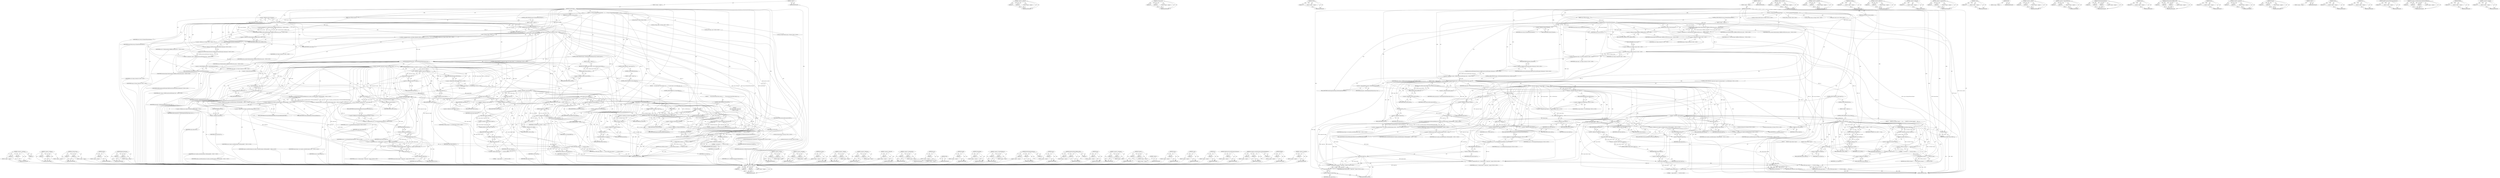 digraph "&lt;operator&gt;.logicalNot" {
vulnerable_302 [label=<(METHOD,&lt;operator&gt;.conditional)>];
vulnerable_303 [label=<(PARAM,p1)>];
vulnerable_304 [label=<(PARAM,p2)>];
vulnerable_305 [label=<(PARAM,p3)>];
vulnerable_306 [label=<(BLOCK,&lt;empty&gt;,&lt;empty&gt;)>];
vulnerable_307 [label=<(METHOD_RETURN,ANY)>];
vulnerable_282 [label=<(METHOD,&lt;operator&gt;.notEquals)>];
vulnerable_283 [label=<(PARAM,p1)>];
vulnerable_284 [label=<(PARAM,p2)>];
vulnerable_285 [label=<(BLOCK,&lt;empty&gt;,&lt;empty&gt;)>];
vulnerable_286 [label=<(METHOD_RETURN,ANY)>];
vulnerable_237 [label=<(METHOD,url.Origin.Create)>];
vulnerable_238 [label=<(PARAM,p1)>];
vulnerable_239 [label=<(PARAM,p2)>];
vulnerable_240 [label=<(BLOCK,&lt;empty&gt;,&lt;empty&gt;)>];
vulnerable_241 [label=<(METHOD_RETURN,ANY)>];
vulnerable_261 [label=<(METHOD,GetURL)>];
vulnerable_262 [label=<(PARAM,p1)>];
vulnerable_263 [label=<(BLOCK,&lt;empty&gt;,&lt;empty&gt;)>];
vulnerable_264 [label=<(METHOD_RETURN,ANY)>];
vulnerable_6 [label=<(METHOD,&lt;global&gt;)<SUB>1</SUB>>];
vulnerable_7 [label=<(BLOCK,&lt;empty&gt;,&lt;empty&gt;)<SUB>1</SUB>>];
vulnerable_8 [label=<(METHOD,GetSiteForURL)<SUB>1</SUB>>];
vulnerable_9 [label=<(PARAM,BrowserContext* browser_context)<SUB>1</SUB>>];
vulnerable_10 [label=<(PARAM,const GURL&amp; real_url)<SUB>2</SUB>>];
vulnerable_11 [label=<(BLOCK,{
  if (real_url.SchemeIs(kGuestScheme))
    re...,{
  if (real_url.SchemeIs(kGuestScheme))
    re...)<SUB>2</SUB>>];
vulnerable_12 [label=<(CONTROL_STRUCTURE,IF,if (real_url.SchemeIs(kGuestScheme)))<SUB>3</SUB>>];
vulnerable_13 [label=<(SchemeIs,real_url.SchemeIs(kGuestScheme))<SUB>3</SUB>>];
vulnerable_14 [label=<(&lt;operator&gt;.fieldAccess,real_url.SchemeIs)<SUB>3</SUB>>];
vulnerable_15 [label=<(IDENTIFIER,real_url,real_url.SchemeIs(kGuestScheme))<SUB>3</SUB>>];
vulnerable_16 [label=<(FIELD_IDENTIFIER,SchemeIs,SchemeIs)<SUB>3</SUB>>];
vulnerable_17 [label=<(IDENTIFIER,kGuestScheme,real_url.SchemeIs(kGuestScheme))<SUB>3</SUB>>];
vulnerable_18 [label=<(BLOCK,&lt;empty&gt;,&lt;empty&gt;)<SUB>4</SUB>>];
vulnerable_19 [label=<(RETURN,return real_url;,return real_url;)<SUB>4</SUB>>];
vulnerable_20 [label=<(IDENTIFIER,real_url,return real_url;)<SUB>4</SUB>>];
vulnerable_21 [label="<(LOCAL,GURL url: GURL)<SUB>6</SUB>>"];
vulnerable_22 [label="<(&lt;operator&gt;.assignment,url = SiteInstanceImpl::GetEffectiveURL(browser...)<SUB>6</SUB>>"];
vulnerable_23 [label="<(IDENTIFIER,url,url = SiteInstanceImpl::GetEffectiveURL(browser...)<SUB>6</SUB>>"];
vulnerable_24 [label="<(SiteInstanceImpl.GetEffectiveURL,SiteInstanceImpl::GetEffectiveURL(browser_conte...)<SUB>6</SUB>>"];
vulnerable_25 [label="<(&lt;operator&gt;.fieldAccess,SiteInstanceImpl::GetEffectiveURL)<SUB>6</SUB>>"];
vulnerable_26 [label="<(IDENTIFIER,SiteInstanceImpl,SiteInstanceImpl::GetEffectiveURL(browser_conte...)<SUB>6</SUB>>"];
vulnerable_27 [label=<(FIELD_IDENTIFIER,GetEffectiveURL,GetEffectiveURL)<SUB>6</SUB>>];
vulnerable_28 [label="<(IDENTIFIER,browser_context,SiteInstanceImpl::GetEffectiveURL(browser_conte...)<SUB>6</SUB>>"];
vulnerable_29 [label="<(IDENTIFIER,real_url,SiteInstanceImpl::GetEffectiveURL(browser_conte...)<SUB>6</SUB>>"];
vulnerable_30 [label="<(LOCAL,url.Origin origin: url.Origin)<SUB>7</SUB>>"];
vulnerable_31 [label="<(&lt;operator&gt;.assignment,origin = url::Origin::Create(url))<SUB>7</SUB>>"];
vulnerable_32 [label="<(IDENTIFIER,origin,origin = url::Origin::Create(url))<SUB>7</SUB>>"];
vulnerable_33 [label="<(url.Origin.Create,url::Origin::Create(url))<SUB>7</SUB>>"];
vulnerable_34 [label="<(&lt;operator&gt;.fieldAccess,url::Origin::Create)<SUB>7</SUB>>"];
vulnerable_35 [label="<(&lt;operator&gt;.fieldAccess,url::Origin)<SUB>7</SUB>>"];
vulnerable_36 [label="<(IDENTIFIER,url,url::Origin::Create(url))<SUB>7</SUB>>"];
vulnerable_37 [label="<(IDENTIFIER,Origin,url::Origin::Create(url))<SUB>7</SUB>>"];
vulnerable_38 [label=<(FIELD_IDENTIFIER,Create,Create)<SUB>7</SUB>>];
vulnerable_39 [label="<(IDENTIFIER,url,url::Origin::Create(url))<SUB>7</SUB>>"];
vulnerable_40 [label="<(LOCAL,auto* policy: auto*)<SUB>9</SUB>>"];
vulnerable_41 [label="<(&lt;operator&gt;.assignment,* policy = ChildProcessSecurityPolicyImpl::GetI...)<SUB>9</SUB>>"];
vulnerable_42 [label="<(IDENTIFIER,policy,* policy = ChildProcessSecurityPolicyImpl::GetI...)<SUB>9</SUB>>"];
vulnerable_43 [label="<(ChildProcessSecurityPolicyImpl.GetInstance,ChildProcessSecurityPolicyImpl::GetInstance())<SUB>9</SUB>>"];
vulnerable_44 [label="<(&lt;operator&gt;.fieldAccess,ChildProcessSecurityPolicyImpl::GetInstance)<SUB>9</SUB>>"];
vulnerable_45 [label="<(IDENTIFIER,ChildProcessSecurityPolicyImpl,ChildProcessSecurityPolicyImpl::GetInstance())<SUB>9</SUB>>"];
vulnerable_46 [label=<(FIELD_IDENTIFIER,GetInstance,GetInstance)<SUB>9</SUB>>];
vulnerable_47 [label="<(LOCAL,url.Origin isolated_origin: url.Origin)<SUB>10</SUB>>"];
vulnerable_48 [label=<(CONTROL_STRUCTURE,IF,if (policy-&gt;GetMatchingIsolatedOrigin(origin, &amp;isolated_origin)))<SUB>11</SUB>>];
vulnerable_49 [label=<(GetMatchingIsolatedOrigin,policy-&gt;GetMatchingIsolatedOrigin(origin, &amp;isol...)<SUB>11</SUB>>];
vulnerable_50 [label=<(&lt;operator&gt;.indirectFieldAccess,policy-&gt;GetMatchingIsolatedOrigin)<SUB>11</SUB>>];
vulnerable_51 [label=<(IDENTIFIER,policy,policy-&gt;GetMatchingIsolatedOrigin(origin, &amp;isol...)<SUB>11</SUB>>];
vulnerable_52 [label=<(FIELD_IDENTIFIER,GetMatchingIsolatedOrigin,GetMatchingIsolatedOrigin)<SUB>11</SUB>>];
vulnerable_53 [label=<(IDENTIFIER,origin,policy-&gt;GetMatchingIsolatedOrigin(origin, &amp;isol...)<SUB>11</SUB>>];
vulnerable_54 [label=<(&lt;operator&gt;.addressOf,&amp;isolated_origin)<SUB>11</SUB>>];
vulnerable_55 [label=<(IDENTIFIER,isolated_origin,policy-&gt;GetMatchingIsolatedOrigin(origin, &amp;isol...)<SUB>11</SUB>>];
vulnerable_56 [label=<(BLOCK,&lt;empty&gt;,&lt;empty&gt;)<SUB>12</SUB>>];
vulnerable_57 [label=<(RETURN,return isolated_origin.GetURL();,return isolated_origin.GetURL();)<SUB>12</SUB>>];
vulnerable_58 [label=<(GetURL,isolated_origin.GetURL())<SUB>12</SUB>>];
vulnerable_59 [label=<(&lt;operator&gt;.fieldAccess,isolated_origin.GetURL)<SUB>12</SUB>>];
vulnerable_60 [label=<(IDENTIFIER,isolated_origin,isolated_origin.GetURL())<SUB>12</SUB>>];
vulnerable_61 [label=<(FIELD_IDENTIFIER,GetURL,GetURL)<SUB>12</SUB>>];
vulnerable_62 [label="<(CONTROL_STRUCTURE,IF,if (!origin.host().empty() &amp;&amp; origin.scheme() != url::kFileScheme))<SUB>14</SUB>>"];
vulnerable_63 [label=<(&lt;operator&gt;.logicalAnd,!origin.host().empty() &amp;&amp; origin.scheme() != ur...)<SUB>14</SUB>>];
vulnerable_64 [label=<(&lt;operator&gt;.logicalNot,!origin.host().empty())<SUB>14</SUB>>];
vulnerable_65 [label=<(empty,origin.host().empty())<SUB>14</SUB>>];
vulnerable_66 [label=<(&lt;operator&gt;.fieldAccess,origin.host().empty)<SUB>14</SUB>>];
vulnerable_67 [label=<(host,origin.host())<SUB>14</SUB>>];
vulnerable_68 [label=<(&lt;operator&gt;.fieldAccess,origin.host)<SUB>14</SUB>>];
vulnerable_69 [label=<(IDENTIFIER,origin,origin.host())<SUB>14</SUB>>];
vulnerable_70 [label=<(FIELD_IDENTIFIER,host,host)<SUB>14</SUB>>];
vulnerable_71 [label=<(FIELD_IDENTIFIER,empty,empty)<SUB>14</SUB>>];
vulnerable_72 [label="<(&lt;operator&gt;.notEquals,origin.scheme() != url::kFileScheme)<SUB>14</SUB>>"];
vulnerable_73 [label=<(scheme,origin.scheme())<SUB>14</SUB>>];
vulnerable_74 [label=<(&lt;operator&gt;.fieldAccess,origin.scheme)<SUB>14</SUB>>];
vulnerable_75 [label=<(IDENTIFIER,origin,origin.scheme())<SUB>14</SUB>>];
vulnerable_76 [label=<(FIELD_IDENTIFIER,scheme,scheme)<SUB>14</SUB>>];
vulnerable_77 [label="<(&lt;operator&gt;.fieldAccess,url::kFileScheme)<SUB>14</SUB>>"];
vulnerable_78 [label="<(IDENTIFIER,url,origin.scheme() != url::kFileScheme)<SUB>14</SUB>>"];
vulnerable_79 [label=<(FIELD_IDENTIFIER,kFileScheme,kFileScheme)<SUB>14</SUB>>];
vulnerable_80 [label="<(BLOCK,{
    std::string domain = net::registry_contro...,{
    std::string domain = net::registry_contro...)<SUB>14</SUB>>"];
vulnerable_81 [label="<(LOCAL,std.string domain: std.string)<SUB>15</SUB>>"];
vulnerable_82 [label="<(&lt;operator&gt;.assignment,domain = net::registry_controlled_domains::GetD...)<SUB>15</SUB>>"];
vulnerable_83 [label="<(IDENTIFIER,domain,domain = net::registry_controlled_domains::GetD...)<SUB>15</SUB>>"];
vulnerable_84 [label="<(net.registry_controlled_domains.GetDomainAndRegistry,net::registry_controlled_domains::GetDomainAndR...)<SUB>15</SUB>>"];
vulnerable_85 [label="<(&lt;operator&gt;.fieldAccess,net::registry_controlled_domains::GetDomainAndR...)<SUB>15</SUB>>"];
vulnerable_86 [label="<(&lt;operator&gt;.fieldAccess,net::registry_controlled_domains)<SUB>15</SUB>>"];
vulnerable_87 [label="<(IDENTIFIER,net,net::registry_controlled_domains::GetDomainAndR...)<SUB>15</SUB>>"];
vulnerable_88 [label="<(IDENTIFIER,registry_controlled_domains,net::registry_controlled_domains::GetDomainAndR...)<SUB>15</SUB>>"];
vulnerable_89 [label=<(FIELD_IDENTIFIER,GetDomainAndRegistry,GetDomainAndRegistry)<SUB>15</SUB>>];
vulnerable_90 [label=<(host,origin.host())<SUB>16</SUB>>];
vulnerable_91 [label=<(&lt;operator&gt;.fieldAccess,origin.host)<SUB>16</SUB>>];
vulnerable_92 [label=<(IDENTIFIER,origin,origin.host())<SUB>16</SUB>>];
vulnerable_93 [label=<(FIELD_IDENTIFIER,host,host)<SUB>16</SUB>>];
vulnerable_94 [label="<(&lt;operator&gt;.fieldAccess,net::registry_controlled_domains::INCLUDE_PRIVA...)<SUB>17</SUB>>"];
vulnerable_95 [label="<(&lt;operator&gt;.fieldAccess,net::registry_controlled_domains)<SUB>17</SUB>>"];
vulnerable_96 [label="<(IDENTIFIER,net,net::registry_controlled_domains::GetDomainAndR...)<SUB>17</SUB>>"];
vulnerable_97 [label="<(IDENTIFIER,registry_controlled_domains,net::registry_controlled_domains::GetDomainAndR...)<SUB>17</SUB>>"];
vulnerable_98 [label=<(FIELD_IDENTIFIER,INCLUDE_PRIVATE_REGISTRIES,INCLUDE_PRIVATE_REGISTRIES)<SUB>17</SUB>>];
vulnerable_99 [label="<(LOCAL,std.string site: std.string)<SUB>18</SUB>>"];
vulnerable_100 [label=<(&lt;operator&gt;.assignment,site = origin.scheme())<SUB>18</SUB>>];
vulnerable_101 [label=<(IDENTIFIER,site,site = origin.scheme())<SUB>18</SUB>>];
vulnerable_102 [label=<(scheme,origin.scheme())<SUB>18</SUB>>];
vulnerable_103 [label=<(&lt;operator&gt;.fieldAccess,origin.scheme)<SUB>18</SUB>>];
vulnerable_104 [label=<(IDENTIFIER,origin,origin.scheme())<SUB>18</SUB>>];
vulnerable_105 [label=<(FIELD_IDENTIFIER,scheme,scheme)<SUB>18</SUB>>];
vulnerable_106 [label="<(&lt;operator&gt;.assignmentPlus,site += url::kStandardSchemeSeparator)<SUB>19</SUB>>"];
vulnerable_107 [label="<(IDENTIFIER,site,site += url::kStandardSchemeSeparator)<SUB>19</SUB>>"];
vulnerable_108 [label="<(&lt;operator&gt;.fieldAccess,url::kStandardSchemeSeparator)<SUB>19</SUB>>"];
vulnerable_109 [label="<(IDENTIFIER,url,site += url::kStandardSchemeSeparator)<SUB>19</SUB>>"];
vulnerable_110 [label=<(FIELD_IDENTIFIER,kStandardSchemeSeparator,kStandardSchemeSeparator)<SUB>19</SUB>>];
vulnerable_111 [label="<(&lt;operator&gt;.assignmentPlus,site += domain.empty() ? origin.host() : domain)<SUB>20</SUB>>"];
vulnerable_112 [label="<(IDENTIFIER,site,site += domain.empty() ? origin.host() : domain)<SUB>20</SUB>>"];
vulnerable_113 [label="<(&lt;operator&gt;.conditional,domain.empty() ? origin.host() : domain)<SUB>20</SUB>>"];
vulnerable_114 [label=<(empty,domain.empty())<SUB>20</SUB>>];
vulnerable_115 [label=<(&lt;operator&gt;.fieldAccess,domain.empty)<SUB>20</SUB>>];
vulnerable_116 [label=<(IDENTIFIER,domain,domain.empty())<SUB>20</SUB>>];
vulnerable_117 [label=<(FIELD_IDENTIFIER,empty,empty)<SUB>20</SUB>>];
vulnerable_118 [label=<(host,origin.host())<SUB>20</SUB>>];
vulnerable_119 [label=<(&lt;operator&gt;.fieldAccess,origin.host)<SUB>20</SUB>>];
vulnerable_120 [label=<(IDENTIFIER,origin,origin.host())<SUB>20</SUB>>];
vulnerable_121 [label=<(FIELD_IDENTIFIER,host,host)<SUB>20</SUB>>];
vulnerable_122 [label="<(IDENTIFIER,domain,domain.empty() ? origin.host() : domain)<SUB>20</SUB>>"];
vulnerable_123 [label=<(RETURN,return GURL(site);,return GURL(site);)<SUB>21</SUB>>];
vulnerable_124 [label=<(GURL,GURL(site))<SUB>21</SUB>>];
vulnerable_125 [label=<(IDENTIFIER,site,GURL(site))<SUB>21</SUB>>];
vulnerable_126 [label=<(CONTROL_STRUCTURE,IF,if (!origin.unique()))<SUB>24</SUB>>];
vulnerable_127 [label=<(&lt;operator&gt;.logicalNot,!origin.unique())<SUB>24</SUB>>];
vulnerable_128 [label=<(unique,origin.unique())<SUB>24</SUB>>];
vulnerable_129 [label=<(&lt;operator&gt;.fieldAccess,origin.unique)<SUB>24</SUB>>];
vulnerable_130 [label=<(IDENTIFIER,origin,origin.unique())<SUB>24</SUB>>];
vulnerable_131 [label=<(FIELD_IDENTIFIER,unique,unique)<SUB>24</SUB>>];
vulnerable_132 [label=<(BLOCK,{
     DCHECK(!origin.scheme().empty());
     r...,{
     DCHECK(!origin.scheme().empty());
     r...)<SUB>24</SUB>>];
vulnerable_133 [label=<(DCHECK,DCHECK(!origin.scheme().empty()))<SUB>25</SUB>>];
vulnerable_134 [label=<(&lt;operator&gt;.logicalNot,!origin.scheme().empty())<SUB>25</SUB>>];
vulnerable_135 [label=<(empty,origin.scheme().empty())<SUB>25</SUB>>];
vulnerable_136 [label=<(&lt;operator&gt;.fieldAccess,origin.scheme().empty)<SUB>25</SUB>>];
vulnerable_137 [label=<(scheme,origin.scheme())<SUB>25</SUB>>];
vulnerable_138 [label=<(&lt;operator&gt;.fieldAccess,origin.scheme)<SUB>25</SUB>>];
vulnerable_139 [label=<(IDENTIFIER,origin,origin.scheme())<SUB>25</SUB>>];
vulnerable_140 [label=<(FIELD_IDENTIFIER,scheme,scheme)<SUB>25</SUB>>];
vulnerable_141 [label=<(FIELD_IDENTIFIER,empty,empty)<SUB>25</SUB>>];
vulnerable_142 [label="<(RETURN,return GURL(origin.scheme() + &quot;:&quot;);,return GURL(origin.scheme() + &quot;:&quot;);)<SUB>26</SUB>>"];
vulnerable_143 [label="<(GURL,GURL(origin.scheme() + &quot;:&quot;))<SUB>26</SUB>>"];
vulnerable_144 [label="<(&lt;operator&gt;.addition,origin.scheme() + &quot;:&quot;)<SUB>26</SUB>>"];
vulnerable_145 [label=<(scheme,origin.scheme())<SUB>26</SUB>>];
vulnerable_146 [label=<(&lt;operator&gt;.fieldAccess,origin.scheme)<SUB>26</SUB>>];
vulnerable_147 [label=<(IDENTIFIER,origin,origin.scheme())<SUB>26</SUB>>];
vulnerable_148 [label=<(FIELD_IDENTIFIER,scheme,scheme)<SUB>26</SUB>>];
vulnerable_149 [label="<(LITERAL,&quot;:&quot;,origin.scheme() + &quot;:&quot;)<SUB>26</SUB>>"];
vulnerable_150 [label=<(CONTROL_STRUCTURE,ELSE,else)<SUB>27</SUB>>];
vulnerable_151 [label=<(BLOCK,&lt;empty&gt;,&lt;empty&gt;)<SUB>27</SUB>>];
vulnerable_152 [label=<(CONTROL_STRUCTURE,IF,if (url.has_scheme()))<SUB>27</SUB>>];
vulnerable_153 [label=<(has_scheme,url.has_scheme())<SUB>27</SUB>>];
vulnerable_154 [label=<(&lt;operator&gt;.fieldAccess,url.has_scheme)<SUB>27</SUB>>];
vulnerable_155 [label=<(IDENTIFIER,url,url.has_scheme())<SUB>27</SUB>>];
vulnerable_156 [label=<(FIELD_IDENTIFIER,has_scheme,has_scheme)<SUB>27</SUB>>];
vulnerable_157 [label=<(BLOCK,{
     DCHECK(!url.scheme().empty());
     retu...,{
     DCHECK(!url.scheme().empty());
     retu...)<SUB>27</SUB>>];
vulnerable_158 [label=<(DCHECK,DCHECK(!url.scheme().empty()))<SUB>28</SUB>>];
vulnerable_159 [label=<(&lt;operator&gt;.logicalNot,!url.scheme().empty())<SUB>28</SUB>>];
vulnerable_160 [label=<(empty,url.scheme().empty())<SUB>28</SUB>>];
vulnerable_161 [label=<(&lt;operator&gt;.fieldAccess,url.scheme().empty)<SUB>28</SUB>>];
vulnerable_162 [label=<(scheme,url.scheme())<SUB>28</SUB>>];
vulnerable_163 [label=<(&lt;operator&gt;.fieldAccess,url.scheme)<SUB>28</SUB>>];
vulnerable_164 [label=<(IDENTIFIER,url,url.scheme())<SUB>28</SUB>>];
vulnerable_165 [label=<(FIELD_IDENTIFIER,scheme,scheme)<SUB>28</SUB>>];
vulnerable_166 [label=<(FIELD_IDENTIFIER,empty,empty)<SUB>28</SUB>>];
vulnerable_167 [label="<(RETURN,return GURL(url.scheme() + &quot;:&quot;);,return GURL(url.scheme() + &quot;:&quot;);)<SUB>29</SUB>>"];
vulnerable_168 [label="<(GURL,GURL(url.scheme() + &quot;:&quot;))<SUB>29</SUB>>"];
vulnerable_169 [label="<(&lt;operator&gt;.addition,url.scheme() + &quot;:&quot;)<SUB>29</SUB>>"];
vulnerable_170 [label=<(scheme,url.scheme())<SUB>29</SUB>>];
vulnerable_171 [label=<(&lt;operator&gt;.fieldAccess,url.scheme)<SUB>29</SUB>>];
vulnerable_172 [label=<(IDENTIFIER,url,url.scheme())<SUB>29</SUB>>];
vulnerable_173 [label=<(FIELD_IDENTIFIER,scheme,scheme)<SUB>29</SUB>>];
vulnerable_174 [label="<(LITERAL,&quot;:&quot;,url.scheme() + &quot;:&quot;)<SUB>29</SUB>>"];
vulnerable_175 [label=<(&lt;operator&gt;.shiftLeft,DCHECK(!url.is_valid()) &lt;&lt; url)<SUB>32</SUB>>];
vulnerable_176 [label=<(DCHECK,DCHECK(!url.is_valid()))<SUB>32</SUB>>];
vulnerable_177 [label=<(&lt;operator&gt;.logicalNot,!url.is_valid())<SUB>32</SUB>>];
vulnerable_178 [label=<(is_valid,url.is_valid())<SUB>32</SUB>>];
vulnerable_179 [label=<(&lt;operator&gt;.fieldAccess,url.is_valid)<SUB>32</SUB>>];
vulnerable_180 [label=<(IDENTIFIER,url,url.is_valid())<SUB>32</SUB>>];
vulnerable_181 [label=<(FIELD_IDENTIFIER,is_valid,is_valid)<SUB>32</SUB>>];
vulnerable_182 [label=<(IDENTIFIER,url,DCHECK(!url.is_valid()) &lt;&lt; url)<SUB>32</SUB>>];
vulnerable_183 [label=<(RETURN,return GURL();,return GURL();)<SUB>33</SUB>>];
vulnerable_184 [label=<(GURL,GURL())<SUB>33</SUB>>];
vulnerable_185 [label=<(METHOD_RETURN,GURL)<SUB>1</SUB>>];
vulnerable_187 [label=<(METHOD_RETURN,ANY)<SUB>1</SUB>>];
vulnerable_319 [label=<(METHOD,&lt;operator&gt;.addition)>];
vulnerable_320 [label=<(PARAM,p1)>];
vulnerable_321 [label=<(PARAM,p2)>];
vulnerable_322 [label=<(BLOCK,&lt;empty&gt;,&lt;empty&gt;)>];
vulnerable_323 [label=<(METHOD_RETURN,ANY)>];
vulnerable_265 [label=<(METHOD,&lt;operator&gt;.logicalAnd)>];
vulnerable_266 [label=<(PARAM,p1)>];
vulnerable_267 [label=<(PARAM,p2)>];
vulnerable_268 [label=<(BLOCK,&lt;empty&gt;,&lt;empty&gt;)>];
vulnerable_269 [label=<(METHOD_RETURN,ANY)>];
vulnerable_324 [label=<(METHOD,has_scheme)>];
vulnerable_325 [label=<(PARAM,p1)>];
vulnerable_326 [label=<(BLOCK,&lt;empty&gt;,&lt;empty&gt;)>];
vulnerable_327 [label=<(METHOD_RETURN,ANY)>];
vulnerable_221 [label=<(METHOD,&lt;operator&gt;.fieldAccess)>];
vulnerable_222 [label=<(PARAM,p1)>];
vulnerable_223 [label=<(PARAM,p2)>];
vulnerable_224 [label=<(BLOCK,&lt;empty&gt;,&lt;empty&gt;)>];
vulnerable_225 [label=<(METHOD_RETURN,ANY)>];
vulnerable_257 [label=<(METHOD,&lt;operator&gt;.addressOf)>];
vulnerable_258 [label=<(PARAM,p1)>];
vulnerable_259 [label=<(BLOCK,&lt;empty&gt;,&lt;empty&gt;)>];
vulnerable_260 [label=<(METHOD_RETURN,ANY)>];
vulnerable_297 [label=<(METHOD,&lt;operator&gt;.assignmentPlus)>];
vulnerable_298 [label=<(PARAM,p1)>];
vulnerable_299 [label=<(PARAM,p2)>];
vulnerable_300 [label=<(BLOCK,&lt;empty&gt;,&lt;empty&gt;)>];
vulnerable_301 [label=<(METHOD_RETURN,ANY)>];
vulnerable_333 [label=<(METHOD,is_valid)>];
vulnerable_334 [label=<(PARAM,p1)>];
vulnerable_335 [label=<(BLOCK,&lt;empty&gt;,&lt;empty&gt;)>];
vulnerable_336 [label=<(METHOD_RETURN,ANY)>];
vulnerable_308 [label=<(METHOD,GURL)>];
vulnerable_309 [label=<(BLOCK,&lt;empty&gt;,&lt;empty&gt;)>];
vulnerable_310 [label=<(METHOD_RETURN,ANY)>];
vulnerable_328 [label=<(METHOD,&lt;operator&gt;.shiftLeft)>];
vulnerable_329 [label=<(PARAM,p1)>];
vulnerable_330 [label=<(PARAM,p2)>];
vulnerable_331 [label=<(BLOCK,&lt;empty&gt;,&lt;empty&gt;)>];
vulnerable_332 [label=<(METHOD_RETURN,ANY)>];
vulnerable_252 [label=<(METHOD,&lt;operator&gt;.indirectFieldAccess)>];
vulnerable_253 [label=<(PARAM,p1)>];
vulnerable_254 [label=<(PARAM,p2)>];
vulnerable_255 [label=<(BLOCK,&lt;empty&gt;,&lt;empty&gt;)>];
vulnerable_256 [label=<(METHOD_RETURN,ANY)>];
vulnerable_246 [label=<(METHOD,GetMatchingIsolatedOrigin)>];
vulnerable_247 [label=<(PARAM,p1)>];
vulnerable_248 [label=<(PARAM,p2)>];
vulnerable_249 [label=<(PARAM,p3)>];
vulnerable_250 [label=<(BLOCK,&lt;empty&gt;,&lt;empty&gt;)>];
vulnerable_251 [label=<(METHOD_RETURN,ANY)>];
vulnerable_311 [label=<(METHOD,unique)>];
vulnerable_312 [label=<(PARAM,p1)>];
vulnerable_313 [label=<(BLOCK,&lt;empty&gt;,&lt;empty&gt;)>];
vulnerable_314 [label=<(METHOD_RETURN,ANY)>];
vulnerable_231 [label=<(METHOD,SiteInstanceImpl.GetEffectiveURL)>];
vulnerable_232 [label=<(PARAM,p1)>];
vulnerable_233 [label=<(PARAM,p2)>];
vulnerable_234 [label=<(PARAM,p3)>];
vulnerable_235 [label=<(BLOCK,&lt;empty&gt;,&lt;empty&gt;)>];
vulnerable_236 [label=<(METHOD_RETURN,ANY)>];
vulnerable_274 [label=<(METHOD,empty)>];
vulnerable_275 [label=<(PARAM,p1)>];
vulnerable_276 [label=<(BLOCK,&lt;empty&gt;,&lt;empty&gt;)>];
vulnerable_277 [label=<(METHOD_RETURN,ANY)>];
vulnerable_226 [label=<(METHOD,&lt;operator&gt;.assignment)>];
vulnerable_227 [label=<(PARAM,p1)>];
vulnerable_228 [label=<(PARAM,p2)>];
vulnerable_229 [label=<(BLOCK,&lt;empty&gt;,&lt;empty&gt;)>];
vulnerable_230 [label=<(METHOD_RETURN,ANY)>];
vulnerable_216 [label=<(METHOD,SchemeIs)>];
vulnerable_217 [label=<(PARAM,p1)>];
vulnerable_218 [label=<(PARAM,p2)>];
vulnerable_219 [label=<(BLOCK,&lt;empty&gt;,&lt;empty&gt;)>];
vulnerable_220 [label=<(METHOD_RETURN,ANY)>];
vulnerable_210 [label=<(METHOD,&lt;global&gt;)<SUB>1</SUB>>];
vulnerable_211 [label=<(BLOCK,&lt;empty&gt;,&lt;empty&gt;)>];
vulnerable_212 [label=<(METHOD_RETURN,ANY)>];
vulnerable_287 [label=<(METHOD,scheme)>];
vulnerable_288 [label=<(PARAM,p1)>];
vulnerable_289 [label=<(BLOCK,&lt;empty&gt;,&lt;empty&gt;)>];
vulnerable_290 [label=<(METHOD_RETURN,ANY)>];
vulnerable_278 [label=<(METHOD,host)>];
vulnerable_279 [label=<(PARAM,p1)>];
vulnerable_280 [label=<(BLOCK,&lt;empty&gt;,&lt;empty&gt;)>];
vulnerable_281 [label=<(METHOD_RETURN,ANY)>];
vulnerable_242 [label=<(METHOD,ChildProcessSecurityPolicyImpl.GetInstance)>];
vulnerable_243 [label=<(PARAM,p1)>];
vulnerable_244 [label=<(BLOCK,&lt;empty&gt;,&lt;empty&gt;)>];
vulnerable_245 [label=<(METHOD_RETURN,ANY)>];
vulnerable_291 [label=<(METHOD,net.registry_controlled_domains.GetDomainAndRegistry)>];
vulnerable_292 [label=<(PARAM,p1)>];
vulnerable_293 [label=<(PARAM,p2)>];
vulnerable_294 [label=<(PARAM,p3)>];
vulnerable_295 [label=<(BLOCK,&lt;empty&gt;,&lt;empty&gt;)>];
vulnerable_296 [label=<(METHOD_RETURN,ANY)>];
vulnerable_315 [label=<(METHOD,DCHECK)>];
vulnerable_316 [label=<(PARAM,p1)>];
vulnerable_317 [label=<(BLOCK,&lt;empty&gt;,&lt;empty&gt;)>];
vulnerable_318 [label=<(METHOD_RETURN,ANY)>];
vulnerable_270 [label=<(METHOD,&lt;operator&gt;.logicalNot)>];
vulnerable_271 [label=<(PARAM,p1)>];
vulnerable_272 [label=<(BLOCK,&lt;empty&gt;,&lt;empty&gt;)>];
vulnerable_273 [label=<(METHOD_RETURN,ANY)>];
fixed_330 [label=<(METHOD,&lt;operator&gt;.conditional)>];
fixed_331 [label=<(PARAM,p1)>];
fixed_332 [label=<(PARAM,p2)>];
fixed_333 [label=<(PARAM,p3)>];
fixed_334 [label=<(BLOCK,&lt;empty&gt;,&lt;empty&gt;)>];
fixed_335 [label=<(METHOD_RETURN,ANY)>];
fixed_310 [label=<(METHOD,&lt;operator&gt;.notEquals)>];
fixed_311 [label=<(PARAM,p1)>];
fixed_312 [label=<(PARAM,p2)>];
fixed_313 [label=<(BLOCK,&lt;empty&gt;,&lt;empty&gt;)>];
fixed_314 [label=<(METHOD_RETURN,ANY)>];
fixed_265 [label=<(METHOD,url.Origin.Create)>];
fixed_266 [label=<(PARAM,p1)>];
fixed_267 [label=<(PARAM,p2)>];
fixed_268 [label=<(BLOCK,&lt;empty&gt;,&lt;empty&gt;)>];
fixed_269 [label=<(METHOD_RETURN,ANY)>];
fixed_289 [label=<(METHOD,GetURL)>];
fixed_290 [label=<(PARAM,p1)>];
fixed_291 [label=<(BLOCK,&lt;empty&gt;,&lt;empty&gt;)>];
fixed_292 [label=<(METHOD_RETURN,ANY)>];
fixed_368 [label=<(METHOD,ReplaceComponents)>];
fixed_369 [label=<(PARAM,p1)>];
fixed_370 [label=<(PARAM,p2)>];
fixed_371 [label=<(BLOCK,&lt;empty&gt;,&lt;empty&gt;)>];
fixed_372 [label=<(METHOD_RETURN,ANY)>];
fixed_6 [label=<(METHOD,&lt;global&gt;)<SUB>1</SUB>>];
fixed_7 [label=<(BLOCK,&lt;empty&gt;,&lt;empty&gt;)<SUB>1</SUB>>];
fixed_8 [label=<(METHOD,GetSiteForURL)<SUB>1</SUB>>];
fixed_9 [label=<(PARAM,BrowserContext* browser_context)<SUB>1</SUB>>];
fixed_10 [label=<(PARAM,const GURL&amp; real_url)<SUB>2</SUB>>];
fixed_11 [label=<(BLOCK,{
  if (real_url.SchemeIs(kGuestScheme))
    re...,{
  if (real_url.SchemeIs(kGuestScheme))
    re...)<SUB>2</SUB>>];
fixed_12 [label=<(CONTROL_STRUCTURE,IF,if (real_url.SchemeIs(kGuestScheme)))<SUB>3</SUB>>];
fixed_13 [label=<(SchemeIs,real_url.SchemeIs(kGuestScheme))<SUB>3</SUB>>];
fixed_14 [label=<(&lt;operator&gt;.fieldAccess,real_url.SchemeIs)<SUB>3</SUB>>];
fixed_15 [label=<(IDENTIFIER,real_url,real_url.SchemeIs(kGuestScheme))<SUB>3</SUB>>];
fixed_16 [label=<(FIELD_IDENTIFIER,SchemeIs,SchemeIs)<SUB>3</SUB>>];
fixed_17 [label=<(IDENTIFIER,kGuestScheme,real_url.SchemeIs(kGuestScheme))<SUB>3</SUB>>];
fixed_18 [label=<(BLOCK,&lt;empty&gt;,&lt;empty&gt;)<SUB>4</SUB>>];
fixed_19 [label=<(RETURN,return real_url;,return real_url;)<SUB>4</SUB>>];
fixed_20 [label=<(IDENTIFIER,real_url,return real_url;)<SUB>4</SUB>>];
fixed_21 [label="<(LOCAL,GURL url: GURL)<SUB>6</SUB>>"];
fixed_22 [label="<(&lt;operator&gt;.assignment,url = SiteInstanceImpl::GetEffectiveURL(browser...)<SUB>6</SUB>>"];
fixed_23 [label="<(IDENTIFIER,url,url = SiteInstanceImpl::GetEffectiveURL(browser...)<SUB>6</SUB>>"];
fixed_24 [label="<(SiteInstanceImpl.GetEffectiveURL,SiteInstanceImpl::GetEffectiveURL(browser_conte...)<SUB>6</SUB>>"];
fixed_25 [label="<(&lt;operator&gt;.fieldAccess,SiteInstanceImpl::GetEffectiveURL)<SUB>6</SUB>>"];
fixed_26 [label="<(IDENTIFIER,SiteInstanceImpl,SiteInstanceImpl::GetEffectiveURL(browser_conte...)<SUB>6</SUB>>"];
fixed_27 [label=<(FIELD_IDENTIFIER,GetEffectiveURL,GetEffectiveURL)<SUB>6</SUB>>];
fixed_28 [label="<(IDENTIFIER,browser_context,SiteInstanceImpl::GetEffectiveURL(browser_conte...)<SUB>6</SUB>>"];
fixed_29 [label="<(IDENTIFIER,real_url,SiteInstanceImpl::GetEffectiveURL(browser_conte...)<SUB>6</SUB>>"];
fixed_30 [label="<(LOCAL,url.Origin origin: url.Origin)<SUB>7</SUB>>"];
fixed_31 [label="<(&lt;operator&gt;.assignment,origin = url::Origin::Create(url))<SUB>7</SUB>>"];
fixed_32 [label="<(IDENTIFIER,origin,origin = url::Origin::Create(url))<SUB>7</SUB>>"];
fixed_33 [label="<(url.Origin.Create,url::Origin::Create(url))<SUB>7</SUB>>"];
fixed_34 [label="<(&lt;operator&gt;.fieldAccess,url::Origin::Create)<SUB>7</SUB>>"];
fixed_35 [label="<(&lt;operator&gt;.fieldAccess,url::Origin)<SUB>7</SUB>>"];
fixed_36 [label="<(IDENTIFIER,url,url::Origin::Create(url))<SUB>7</SUB>>"];
fixed_37 [label="<(IDENTIFIER,Origin,url::Origin::Create(url))<SUB>7</SUB>>"];
fixed_38 [label=<(FIELD_IDENTIFIER,Create,Create)<SUB>7</SUB>>];
fixed_39 [label="<(IDENTIFIER,url,url::Origin::Create(url))<SUB>7</SUB>>"];
fixed_40 [label="<(LOCAL,auto* policy: auto*)<SUB>9</SUB>>"];
fixed_41 [label="<(&lt;operator&gt;.assignment,* policy = ChildProcessSecurityPolicyImpl::GetI...)<SUB>9</SUB>>"];
fixed_42 [label="<(IDENTIFIER,policy,* policy = ChildProcessSecurityPolicyImpl::GetI...)<SUB>9</SUB>>"];
fixed_43 [label="<(ChildProcessSecurityPolicyImpl.GetInstance,ChildProcessSecurityPolicyImpl::GetInstance())<SUB>9</SUB>>"];
fixed_44 [label="<(&lt;operator&gt;.fieldAccess,ChildProcessSecurityPolicyImpl::GetInstance)<SUB>9</SUB>>"];
fixed_45 [label="<(IDENTIFIER,ChildProcessSecurityPolicyImpl,ChildProcessSecurityPolicyImpl::GetInstance())<SUB>9</SUB>>"];
fixed_46 [label=<(FIELD_IDENTIFIER,GetInstance,GetInstance)<SUB>9</SUB>>];
fixed_47 [label="<(LOCAL,url.Origin isolated_origin: url.Origin)<SUB>10</SUB>>"];
fixed_48 [label=<(CONTROL_STRUCTURE,IF,if (policy-&gt;GetMatchingIsolatedOrigin(origin, &amp;isolated_origin)))<SUB>11</SUB>>];
fixed_49 [label=<(GetMatchingIsolatedOrigin,policy-&gt;GetMatchingIsolatedOrigin(origin, &amp;isol...)<SUB>11</SUB>>];
fixed_50 [label=<(&lt;operator&gt;.indirectFieldAccess,policy-&gt;GetMatchingIsolatedOrigin)<SUB>11</SUB>>];
fixed_51 [label=<(IDENTIFIER,policy,policy-&gt;GetMatchingIsolatedOrigin(origin, &amp;isol...)<SUB>11</SUB>>];
fixed_52 [label=<(FIELD_IDENTIFIER,GetMatchingIsolatedOrigin,GetMatchingIsolatedOrigin)<SUB>11</SUB>>];
fixed_53 [label=<(IDENTIFIER,origin,policy-&gt;GetMatchingIsolatedOrigin(origin, &amp;isol...)<SUB>11</SUB>>];
fixed_54 [label=<(&lt;operator&gt;.addressOf,&amp;isolated_origin)<SUB>11</SUB>>];
fixed_55 [label=<(IDENTIFIER,isolated_origin,policy-&gt;GetMatchingIsolatedOrigin(origin, &amp;isol...)<SUB>11</SUB>>];
fixed_56 [label=<(BLOCK,&lt;empty&gt;,&lt;empty&gt;)<SUB>12</SUB>>];
fixed_57 [label=<(RETURN,return isolated_origin.GetURL();,return isolated_origin.GetURL();)<SUB>12</SUB>>];
fixed_58 [label=<(GetURL,isolated_origin.GetURL())<SUB>12</SUB>>];
fixed_59 [label=<(&lt;operator&gt;.fieldAccess,isolated_origin.GetURL)<SUB>12</SUB>>];
fixed_60 [label=<(IDENTIFIER,isolated_origin,isolated_origin.GetURL())<SUB>12</SUB>>];
fixed_61 [label=<(FIELD_IDENTIFIER,GetURL,GetURL)<SUB>12</SUB>>];
fixed_62 [label="<(CONTROL_STRUCTURE,IF,if (!origin.host().empty() &amp;&amp; origin.scheme() != url::kFileScheme))<SUB>14</SUB>>"];
fixed_63 [label=<(&lt;operator&gt;.logicalAnd,!origin.host().empty() &amp;&amp; origin.scheme() != ur...)<SUB>14</SUB>>];
fixed_64 [label=<(&lt;operator&gt;.logicalNot,!origin.host().empty())<SUB>14</SUB>>];
fixed_65 [label=<(empty,origin.host().empty())<SUB>14</SUB>>];
fixed_66 [label=<(&lt;operator&gt;.fieldAccess,origin.host().empty)<SUB>14</SUB>>];
fixed_67 [label=<(host,origin.host())<SUB>14</SUB>>];
fixed_68 [label=<(&lt;operator&gt;.fieldAccess,origin.host)<SUB>14</SUB>>];
fixed_69 [label=<(IDENTIFIER,origin,origin.host())<SUB>14</SUB>>];
fixed_70 [label=<(FIELD_IDENTIFIER,host,host)<SUB>14</SUB>>];
fixed_71 [label=<(FIELD_IDENTIFIER,empty,empty)<SUB>14</SUB>>];
fixed_72 [label="<(&lt;operator&gt;.notEquals,origin.scheme() != url::kFileScheme)<SUB>14</SUB>>"];
fixed_73 [label=<(scheme,origin.scheme())<SUB>14</SUB>>];
fixed_74 [label=<(&lt;operator&gt;.fieldAccess,origin.scheme)<SUB>14</SUB>>];
fixed_75 [label=<(IDENTIFIER,origin,origin.scheme())<SUB>14</SUB>>];
fixed_76 [label=<(FIELD_IDENTIFIER,scheme,scheme)<SUB>14</SUB>>];
fixed_77 [label="<(&lt;operator&gt;.fieldAccess,url::kFileScheme)<SUB>14</SUB>>"];
fixed_78 [label="<(IDENTIFIER,url,origin.scheme() != url::kFileScheme)<SUB>14</SUB>>"];
fixed_79 [label=<(FIELD_IDENTIFIER,kFileScheme,kFileScheme)<SUB>14</SUB>>];
fixed_80 [label="<(BLOCK,{
    std::string domain = net::registry_contro...,{
    std::string domain = net::registry_contro...)<SUB>14</SUB>>"];
fixed_81 [label="<(LOCAL,std.string domain: std.string)<SUB>15</SUB>>"];
fixed_82 [label="<(&lt;operator&gt;.assignment,domain = net::registry_controlled_domains::GetD...)<SUB>15</SUB>>"];
fixed_83 [label="<(IDENTIFIER,domain,domain = net::registry_controlled_domains::GetD...)<SUB>15</SUB>>"];
fixed_84 [label="<(net.registry_controlled_domains.GetDomainAndRegistry,net::registry_controlled_domains::GetDomainAndR...)<SUB>15</SUB>>"];
fixed_85 [label="<(&lt;operator&gt;.fieldAccess,net::registry_controlled_domains::GetDomainAndR...)<SUB>15</SUB>>"];
fixed_86 [label="<(&lt;operator&gt;.fieldAccess,net::registry_controlled_domains)<SUB>15</SUB>>"];
fixed_87 [label="<(IDENTIFIER,net,net::registry_controlled_domains::GetDomainAndR...)<SUB>15</SUB>>"];
fixed_88 [label="<(IDENTIFIER,registry_controlled_domains,net::registry_controlled_domains::GetDomainAndR...)<SUB>15</SUB>>"];
fixed_89 [label=<(FIELD_IDENTIFIER,GetDomainAndRegistry,GetDomainAndRegistry)<SUB>15</SUB>>];
fixed_90 [label=<(host,origin.host())<SUB>16</SUB>>];
fixed_91 [label=<(&lt;operator&gt;.fieldAccess,origin.host)<SUB>16</SUB>>];
fixed_92 [label=<(IDENTIFIER,origin,origin.host())<SUB>16</SUB>>];
fixed_93 [label=<(FIELD_IDENTIFIER,host,host)<SUB>16</SUB>>];
fixed_94 [label="<(&lt;operator&gt;.fieldAccess,net::registry_controlled_domains::INCLUDE_PRIVA...)<SUB>17</SUB>>"];
fixed_95 [label="<(&lt;operator&gt;.fieldAccess,net::registry_controlled_domains)<SUB>17</SUB>>"];
fixed_96 [label="<(IDENTIFIER,net,net::registry_controlled_domains::GetDomainAndR...)<SUB>17</SUB>>"];
fixed_97 [label="<(IDENTIFIER,registry_controlled_domains,net::registry_controlled_domains::GetDomainAndR...)<SUB>17</SUB>>"];
fixed_98 [label=<(FIELD_IDENTIFIER,INCLUDE_PRIVATE_REGISTRIES,INCLUDE_PRIVATE_REGISTRIES)<SUB>17</SUB>>];
fixed_99 [label="<(LOCAL,std.string site: std.string)<SUB>18</SUB>>"];
fixed_100 [label=<(&lt;operator&gt;.assignment,site = origin.scheme())<SUB>18</SUB>>];
fixed_101 [label=<(IDENTIFIER,site,site = origin.scheme())<SUB>18</SUB>>];
fixed_102 [label=<(scheme,origin.scheme())<SUB>18</SUB>>];
fixed_103 [label=<(&lt;operator&gt;.fieldAccess,origin.scheme)<SUB>18</SUB>>];
fixed_104 [label=<(IDENTIFIER,origin,origin.scheme())<SUB>18</SUB>>];
fixed_105 [label=<(FIELD_IDENTIFIER,scheme,scheme)<SUB>18</SUB>>];
fixed_106 [label="<(&lt;operator&gt;.assignmentPlus,site += url::kStandardSchemeSeparator)<SUB>19</SUB>>"];
fixed_107 [label="<(IDENTIFIER,site,site += url::kStandardSchemeSeparator)<SUB>19</SUB>>"];
fixed_108 [label="<(&lt;operator&gt;.fieldAccess,url::kStandardSchemeSeparator)<SUB>19</SUB>>"];
fixed_109 [label="<(IDENTIFIER,url,site += url::kStandardSchemeSeparator)<SUB>19</SUB>>"];
fixed_110 [label=<(FIELD_IDENTIFIER,kStandardSchemeSeparator,kStandardSchemeSeparator)<SUB>19</SUB>>];
fixed_111 [label="<(&lt;operator&gt;.assignmentPlus,site += domain.empty() ? origin.host() : domain)<SUB>20</SUB>>"];
fixed_112 [label="<(IDENTIFIER,site,site += domain.empty() ? origin.host() : domain)<SUB>20</SUB>>"];
fixed_113 [label="<(&lt;operator&gt;.conditional,domain.empty() ? origin.host() : domain)<SUB>20</SUB>>"];
fixed_114 [label=<(empty,domain.empty())<SUB>20</SUB>>];
fixed_115 [label=<(&lt;operator&gt;.fieldAccess,domain.empty)<SUB>20</SUB>>];
fixed_116 [label=<(IDENTIFIER,domain,domain.empty())<SUB>20</SUB>>];
fixed_117 [label=<(FIELD_IDENTIFIER,empty,empty)<SUB>20</SUB>>];
fixed_118 [label=<(host,origin.host())<SUB>20</SUB>>];
fixed_119 [label=<(&lt;operator&gt;.fieldAccess,origin.host)<SUB>20</SUB>>];
fixed_120 [label=<(IDENTIFIER,origin,origin.host())<SUB>20</SUB>>];
fixed_121 [label=<(FIELD_IDENTIFIER,host,host)<SUB>20</SUB>>];
fixed_122 [label="<(IDENTIFIER,domain,domain.empty() ? origin.host() : domain)<SUB>20</SUB>>"];
fixed_123 [label=<(RETURN,return GURL(site);,return GURL(site);)<SUB>21</SUB>>];
fixed_124 [label=<(GURL,GURL(site))<SUB>21</SUB>>];
fixed_125 [label=<(IDENTIFIER,site,GURL(site))<SUB>21</SUB>>];
fixed_126 [label=<(CONTROL_STRUCTURE,IF,if (!origin.unique()))<SUB>24</SUB>>];
fixed_127 [label=<(&lt;operator&gt;.logicalNot,!origin.unique())<SUB>24</SUB>>];
fixed_128 [label=<(unique,origin.unique())<SUB>24</SUB>>];
fixed_129 [label=<(&lt;operator&gt;.fieldAccess,origin.unique)<SUB>24</SUB>>];
fixed_130 [label=<(IDENTIFIER,origin,origin.unique())<SUB>24</SUB>>];
fixed_131 [label=<(FIELD_IDENTIFIER,unique,unique)<SUB>24</SUB>>];
fixed_132 [label="<(BLOCK,{
    // cover blob:file: and filesystem:file: ...,{
    // cover blob:file: and filesystem:file: ...)<SUB>24</SUB>>"];
fixed_133 [label=<(DCHECK,DCHECK(!origin.scheme().empty()))<SUB>27</SUB>>];
fixed_134 [label=<(&lt;operator&gt;.logicalNot,!origin.scheme().empty())<SUB>27</SUB>>];
fixed_135 [label=<(empty,origin.scheme().empty())<SUB>27</SUB>>];
fixed_136 [label=<(&lt;operator&gt;.fieldAccess,origin.scheme().empty)<SUB>27</SUB>>];
fixed_137 [label=<(scheme,origin.scheme())<SUB>27</SUB>>];
fixed_138 [label=<(&lt;operator&gt;.fieldAccess,origin.scheme)<SUB>27</SUB>>];
fixed_139 [label=<(IDENTIFIER,origin,origin.scheme())<SUB>27</SUB>>];
fixed_140 [label=<(FIELD_IDENTIFIER,scheme,scheme)<SUB>27</SUB>>];
fixed_141 [label=<(FIELD_IDENTIFIER,empty,empty)<SUB>27</SUB>>];
fixed_142 [label="<(RETURN,return GURL(origin.scheme() + &quot;:&quot;);,return GURL(origin.scheme() + &quot;:&quot;);)<SUB>28</SUB>>"];
fixed_143 [label="<(GURL,GURL(origin.scheme() + &quot;:&quot;))<SUB>28</SUB>>"];
fixed_144 [label="<(&lt;operator&gt;.addition,origin.scheme() + &quot;:&quot;)<SUB>28</SUB>>"];
fixed_145 [label=<(scheme,origin.scheme())<SUB>28</SUB>>];
fixed_146 [label=<(&lt;operator&gt;.fieldAccess,origin.scheme)<SUB>28</SUB>>];
fixed_147 [label=<(IDENTIFIER,origin,origin.scheme())<SUB>28</SUB>>];
fixed_148 [label=<(FIELD_IDENTIFIER,scheme,scheme)<SUB>28</SUB>>];
fixed_149 [label="<(LITERAL,&quot;:&quot;,origin.scheme() + &quot;:&quot;)<SUB>28</SUB>>"];
fixed_150 [label=<(CONTROL_STRUCTURE,ELSE,else)<SUB>29</SUB>>];
fixed_151 [label=<(BLOCK,&lt;empty&gt;,&lt;empty&gt;)<SUB>29</SUB>>];
fixed_152 [label=<(CONTROL_STRUCTURE,IF,if (url.has_scheme()))<SUB>29</SUB>>];
fixed_153 [label=<(has_scheme,url.has_scheme())<SUB>29</SUB>>];
fixed_154 [label=<(&lt;operator&gt;.fieldAccess,url.has_scheme)<SUB>29</SUB>>];
fixed_155 [label=<(IDENTIFIER,url,url.has_scheme())<SUB>29</SUB>>];
fixed_156 [label=<(FIELD_IDENTIFIER,has_scheme,has_scheme)<SUB>29</SUB>>];
fixed_157 [label=<(BLOCK,{
    // In some cases, it is not safe to use j...,{
    // In some cases, it is not safe to use j...)<SUB>29</SUB>>];
fixed_158 [label=<(CONTROL_STRUCTURE,IF,if (url.SchemeIsBlob()))<SUB>36</SUB>>];
fixed_159 [label=<(SchemeIsBlob,url.SchemeIsBlob())<SUB>36</SUB>>];
fixed_160 [label=<(&lt;operator&gt;.fieldAccess,url.SchemeIsBlob)<SUB>36</SUB>>];
fixed_161 [label=<(IDENTIFIER,url,url.SchemeIsBlob())<SUB>36</SUB>>];
fixed_162 [label=<(FIELD_IDENTIFIER,SchemeIsBlob,SchemeIsBlob)<SUB>36</SUB>>];
fixed_163 [label=<(BLOCK,{
      // We get here for blob URLs of form bl...,{
      // We get here for blob URLs of form bl...)<SUB>36</SUB>>];
fixed_164 [label=<(CONTROL_STRUCTURE,IF,if (url.has_ref()))<SUB>41</SUB>>];
fixed_165 [label=<(has_ref,url.has_ref())<SUB>41</SUB>>];
fixed_166 [label=<(&lt;operator&gt;.fieldAccess,url.has_ref)<SUB>41</SUB>>];
fixed_167 [label=<(IDENTIFIER,url,url.has_ref())<SUB>41</SUB>>];
fixed_168 [label=<(FIELD_IDENTIFIER,has_ref,has_ref)<SUB>41</SUB>>];
fixed_169 [label="<(BLOCK,{
        GURL::Replacements replacements;
    ...,{
        GURL::Replacements replacements;
    ...)<SUB>41</SUB>>"];
fixed_170 [label="<(LOCAL,GURL.Replacements replacements: GURL.Replacements)<SUB>42</SUB>>"];
fixed_171 [label=<(ClearRef,replacements.ClearRef())<SUB>43</SUB>>];
fixed_172 [label=<(&lt;operator&gt;.fieldAccess,replacements.ClearRef)<SUB>43</SUB>>];
fixed_173 [label=<(IDENTIFIER,replacements,replacements.ClearRef())<SUB>43</SUB>>];
fixed_174 [label=<(FIELD_IDENTIFIER,ClearRef,ClearRef)<SUB>43</SUB>>];
fixed_175 [label=<(&lt;operator&gt;.assignment,url = url.ReplaceComponents(replacements))<SUB>44</SUB>>];
fixed_176 [label=<(IDENTIFIER,url,url = url.ReplaceComponents(replacements))<SUB>44</SUB>>];
fixed_177 [label=<(ReplaceComponents,url.ReplaceComponents(replacements))<SUB>44</SUB>>];
fixed_178 [label=<(&lt;operator&gt;.fieldAccess,url.ReplaceComponents)<SUB>44</SUB>>];
fixed_179 [label=<(IDENTIFIER,url,url.ReplaceComponents(replacements))<SUB>44</SUB>>];
fixed_180 [label=<(FIELD_IDENTIFIER,ReplaceComponents,ReplaceComponents)<SUB>44</SUB>>];
fixed_181 [label=<(IDENTIFIER,replacements,url.ReplaceComponents(replacements))<SUB>44</SUB>>];
fixed_182 [label=<(RETURN,return url;,return url;)<SUB>46</SUB>>];
fixed_183 [label=<(IDENTIFIER,url,return url;)<SUB>46</SUB>>];
fixed_184 [label=<(DCHECK,DCHECK(!url.scheme().empty()))<SUB>49</SUB>>];
fixed_185 [label=<(&lt;operator&gt;.logicalNot,!url.scheme().empty())<SUB>49</SUB>>];
fixed_186 [label=<(empty,url.scheme().empty())<SUB>49</SUB>>];
fixed_187 [label=<(&lt;operator&gt;.fieldAccess,url.scheme().empty)<SUB>49</SUB>>];
fixed_188 [label=<(scheme,url.scheme())<SUB>49</SUB>>];
fixed_189 [label=<(&lt;operator&gt;.fieldAccess,url.scheme)<SUB>49</SUB>>];
fixed_190 [label=<(IDENTIFIER,url,url.scheme())<SUB>49</SUB>>];
fixed_191 [label=<(FIELD_IDENTIFIER,scheme,scheme)<SUB>49</SUB>>];
fixed_192 [label=<(FIELD_IDENTIFIER,empty,empty)<SUB>49</SUB>>];
fixed_193 [label="<(RETURN,return GURL(url.scheme() + &quot;:&quot;);,return GURL(url.scheme() + &quot;:&quot;);)<SUB>50</SUB>>"];
fixed_194 [label="<(GURL,GURL(url.scheme() + &quot;:&quot;))<SUB>50</SUB>>"];
fixed_195 [label="<(&lt;operator&gt;.addition,url.scheme() + &quot;:&quot;)<SUB>50</SUB>>"];
fixed_196 [label=<(scheme,url.scheme())<SUB>50</SUB>>];
fixed_197 [label=<(&lt;operator&gt;.fieldAccess,url.scheme)<SUB>50</SUB>>];
fixed_198 [label=<(IDENTIFIER,url,url.scheme())<SUB>50</SUB>>];
fixed_199 [label=<(FIELD_IDENTIFIER,scheme,scheme)<SUB>50</SUB>>];
fixed_200 [label="<(LITERAL,&quot;:&quot;,url.scheme() + &quot;:&quot;)<SUB>50</SUB>>"];
fixed_201 [label=<(&lt;operator&gt;.shiftLeft,DCHECK(!url.is_valid()) &lt;&lt; url)<SUB>53</SUB>>];
fixed_202 [label=<(DCHECK,DCHECK(!url.is_valid()))<SUB>53</SUB>>];
fixed_203 [label=<(&lt;operator&gt;.logicalNot,!url.is_valid())<SUB>53</SUB>>];
fixed_204 [label=<(is_valid,url.is_valid())<SUB>53</SUB>>];
fixed_205 [label=<(&lt;operator&gt;.fieldAccess,url.is_valid)<SUB>53</SUB>>];
fixed_206 [label=<(IDENTIFIER,url,url.is_valid())<SUB>53</SUB>>];
fixed_207 [label=<(FIELD_IDENTIFIER,is_valid,is_valid)<SUB>53</SUB>>];
fixed_208 [label=<(IDENTIFIER,url,DCHECK(!url.is_valid()) &lt;&lt; url)<SUB>53</SUB>>];
fixed_209 [label=<(RETURN,return GURL();,return GURL();)<SUB>54</SUB>>];
fixed_210 [label=<(GURL,GURL())<SUB>54</SUB>>];
fixed_211 [label=<(METHOD_RETURN,GURL)<SUB>1</SUB>>];
fixed_213 [label=<(METHOD_RETURN,ANY)<SUB>1</SUB>>];
fixed_347 [label=<(METHOD,&lt;operator&gt;.addition)>];
fixed_348 [label=<(PARAM,p1)>];
fixed_349 [label=<(PARAM,p2)>];
fixed_350 [label=<(BLOCK,&lt;empty&gt;,&lt;empty&gt;)>];
fixed_351 [label=<(METHOD_RETURN,ANY)>];
fixed_293 [label=<(METHOD,&lt;operator&gt;.logicalAnd)>];
fixed_294 [label=<(PARAM,p1)>];
fixed_295 [label=<(PARAM,p2)>];
fixed_296 [label=<(BLOCK,&lt;empty&gt;,&lt;empty&gt;)>];
fixed_297 [label=<(METHOD_RETURN,ANY)>];
fixed_352 [label=<(METHOD,has_scheme)>];
fixed_353 [label=<(PARAM,p1)>];
fixed_354 [label=<(BLOCK,&lt;empty&gt;,&lt;empty&gt;)>];
fixed_355 [label=<(METHOD_RETURN,ANY)>];
fixed_373 [label=<(METHOD,&lt;operator&gt;.shiftLeft)>];
fixed_374 [label=<(PARAM,p1)>];
fixed_375 [label=<(PARAM,p2)>];
fixed_376 [label=<(BLOCK,&lt;empty&gt;,&lt;empty&gt;)>];
fixed_377 [label=<(METHOD_RETURN,ANY)>];
fixed_249 [label=<(METHOD,&lt;operator&gt;.fieldAccess)>];
fixed_250 [label=<(PARAM,p1)>];
fixed_251 [label=<(PARAM,p2)>];
fixed_252 [label=<(BLOCK,&lt;empty&gt;,&lt;empty&gt;)>];
fixed_253 [label=<(METHOD_RETURN,ANY)>];
fixed_285 [label=<(METHOD,&lt;operator&gt;.addressOf)>];
fixed_286 [label=<(PARAM,p1)>];
fixed_287 [label=<(BLOCK,&lt;empty&gt;,&lt;empty&gt;)>];
fixed_288 [label=<(METHOD_RETURN,ANY)>];
fixed_325 [label=<(METHOD,&lt;operator&gt;.assignmentPlus)>];
fixed_326 [label=<(PARAM,p1)>];
fixed_327 [label=<(PARAM,p2)>];
fixed_328 [label=<(BLOCK,&lt;empty&gt;,&lt;empty&gt;)>];
fixed_329 [label=<(METHOD_RETURN,ANY)>];
fixed_360 [label=<(METHOD,has_ref)>];
fixed_361 [label=<(PARAM,p1)>];
fixed_362 [label=<(BLOCK,&lt;empty&gt;,&lt;empty&gt;)>];
fixed_363 [label=<(METHOD_RETURN,ANY)>];
fixed_336 [label=<(METHOD,GURL)>];
fixed_337 [label=<(BLOCK,&lt;empty&gt;,&lt;empty&gt;)>];
fixed_338 [label=<(METHOD_RETURN,ANY)>];
fixed_364 [label=<(METHOD,ClearRef)>];
fixed_365 [label=<(PARAM,p1)>];
fixed_366 [label=<(BLOCK,&lt;empty&gt;,&lt;empty&gt;)>];
fixed_367 [label=<(METHOD_RETURN,ANY)>];
fixed_356 [label=<(METHOD,SchemeIsBlob)>];
fixed_357 [label=<(PARAM,p1)>];
fixed_358 [label=<(BLOCK,&lt;empty&gt;,&lt;empty&gt;)>];
fixed_359 [label=<(METHOD_RETURN,ANY)>];
fixed_280 [label=<(METHOD,&lt;operator&gt;.indirectFieldAccess)>];
fixed_281 [label=<(PARAM,p1)>];
fixed_282 [label=<(PARAM,p2)>];
fixed_283 [label=<(BLOCK,&lt;empty&gt;,&lt;empty&gt;)>];
fixed_284 [label=<(METHOD_RETURN,ANY)>];
fixed_274 [label=<(METHOD,GetMatchingIsolatedOrigin)>];
fixed_275 [label=<(PARAM,p1)>];
fixed_276 [label=<(PARAM,p2)>];
fixed_277 [label=<(PARAM,p3)>];
fixed_278 [label=<(BLOCK,&lt;empty&gt;,&lt;empty&gt;)>];
fixed_279 [label=<(METHOD_RETURN,ANY)>];
fixed_339 [label=<(METHOD,unique)>];
fixed_340 [label=<(PARAM,p1)>];
fixed_341 [label=<(BLOCK,&lt;empty&gt;,&lt;empty&gt;)>];
fixed_342 [label=<(METHOD_RETURN,ANY)>];
fixed_259 [label=<(METHOD,SiteInstanceImpl.GetEffectiveURL)>];
fixed_260 [label=<(PARAM,p1)>];
fixed_261 [label=<(PARAM,p2)>];
fixed_262 [label=<(PARAM,p3)>];
fixed_263 [label=<(BLOCK,&lt;empty&gt;,&lt;empty&gt;)>];
fixed_264 [label=<(METHOD_RETURN,ANY)>];
fixed_302 [label=<(METHOD,empty)>];
fixed_303 [label=<(PARAM,p1)>];
fixed_304 [label=<(BLOCK,&lt;empty&gt;,&lt;empty&gt;)>];
fixed_305 [label=<(METHOD_RETURN,ANY)>];
fixed_254 [label=<(METHOD,&lt;operator&gt;.assignment)>];
fixed_255 [label=<(PARAM,p1)>];
fixed_256 [label=<(PARAM,p2)>];
fixed_257 [label=<(BLOCK,&lt;empty&gt;,&lt;empty&gt;)>];
fixed_258 [label=<(METHOD_RETURN,ANY)>];
fixed_244 [label=<(METHOD,SchemeIs)>];
fixed_245 [label=<(PARAM,p1)>];
fixed_246 [label=<(PARAM,p2)>];
fixed_247 [label=<(BLOCK,&lt;empty&gt;,&lt;empty&gt;)>];
fixed_248 [label=<(METHOD_RETURN,ANY)>];
fixed_238 [label=<(METHOD,&lt;global&gt;)<SUB>1</SUB>>];
fixed_239 [label=<(BLOCK,&lt;empty&gt;,&lt;empty&gt;)>];
fixed_240 [label=<(METHOD_RETURN,ANY)>];
fixed_315 [label=<(METHOD,scheme)>];
fixed_316 [label=<(PARAM,p1)>];
fixed_317 [label=<(BLOCK,&lt;empty&gt;,&lt;empty&gt;)>];
fixed_318 [label=<(METHOD_RETURN,ANY)>];
fixed_378 [label=<(METHOD,is_valid)>];
fixed_379 [label=<(PARAM,p1)>];
fixed_380 [label=<(BLOCK,&lt;empty&gt;,&lt;empty&gt;)>];
fixed_381 [label=<(METHOD_RETURN,ANY)>];
fixed_306 [label=<(METHOD,host)>];
fixed_307 [label=<(PARAM,p1)>];
fixed_308 [label=<(BLOCK,&lt;empty&gt;,&lt;empty&gt;)>];
fixed_309 [label=<(METHOD_RETURN,ANY)>];
fixed_270 [label=<(METHOD,ChildProcessSecurityPolicyImpl.GetInstance)>];
fixed_271 [label=<(PARAM,p1)>];
fixed_272 [label=<(BLOCK,&lt;empty&gt;,&lt;empty&gt;)>];
fixed_273 [label=<(METHOD_RETURN,ANY)>];
fixed_319 [label=<(METHOD,net.registry_controlled_domains.GetDomainAndRegistry)>];
fixed_320 [label=<(PARAM,p1)>];
fixed_321 [label=<(PARAM,p2)>];
fixed_322 [label=<(PARAM,p3)>];
fixed_323 [label=<(BLOCK,&lt;empty&gt;,&lt;empty&gt;)>];
fixed_324 [label=<(METHOD_RETURN,ANY)>];
fixed_343 [label=<(METHOD,DCHECK)>];
fixed_344 [label=<(PARAM,p1)>];
fixed_345 [label=<(BLOCK,&lt;empty&gt;,&lt;empty&gt;)>];
fixed_346 [label=<(METHOD_RETURN,ANY)>];
fixed_298 [label=<(METHOD,&lt;operator&gt;.logicalNot)>];
fixed_299 [label=<(PARAM,p1)>];
fixed_300 [label=<(BLOCK,&lt;empty&gt;,&lt;empty&gt;)>];
fixed_301 [label=<(METHOD_RETURN,ANY)>];
vulnerable_302 -> vulnerable_303  [key=0, label="AST: "];
vulnerable_302 -> vulnerable_303  [key=1, label="DDG: "];
vulnerable_302 -> vulnerable_306  [key=0, label="AST: "];
vulnerable_302 -> vulnerable_304  [key=0, label="AST: "];
vulnerable_302 -> vulnerable_304  [key=1, label="DDG: "];
vulnerable_302 -> vulnerable_307  [key=0, label="AST: "];
vulnerable_302 -> vulnerable_307  [key=1, label="CFG: "];
vulnerable_302 -> vulnerable_305  [key=0, label="AST: "];
vulnerable_302 -> vulnerable_305  [key=1, label="DDG: "];
vulnerable_303 -> vulnerable_307  [key=0, label="DDG: p1"];
vulnerable_304 -> vulnerable_307  [key=0, label="DDG: p2"];
vulnerable_305 -> vulnerable_307  [key=0, label="DDG: p3"];
vulnerable_282 -> vulnerable_283  [key=0, label="AST: "];
vulnerable_282 -> vulnerable_283  [key=1, label="DDG: "];
vulnerable_282 -> vulnerable_285  [key=0, label="AST: "];
vulnerable_282 -> vulnerable_284  [key=0, label="AST: "];
vulnerable_282 -> vulnerable_284  [key=1, label="DDG: "];
vulnerable_282 -> vulnerable_286  [key=0, label="AST: "];
vulnerable_282 -> vulnerable_286  [key=1, label="CFG: "];
vulnerable_283 -> vulnerable_286  [key=0, label="DDG: p1"];
vulnerable_284 -> vulnerable_286  [key=0, label="DDG: p2"];
vulnerable_237 -> vulnerable_238  [key=0, label="AST: "];
vulnerable_237 -> vulnerable_238  [key=1, label="DDG: "];
vulnerable_237 -> vulnerable_240  [key=0, label="AST: "];
vulnerable_237 -> vulnerable_239  [key=0, label="AST: "];
vulnerable_237 -> vulnerable_239  [key=1, label="DDG: "];
vulnerable_237 -> vulnerable_241  [key=0, label="AST: "];
vulnerable_237 -> vulnerable_241  [key=1, label="CFG: "];
vulnerable_238 -> vulnerable_241  [key=0, label="DDG: p1"];
vulnerable_239 -> vulnerable_241  [key=0, label="DDG: p2"];
vulnerable_261 -> vulnerable_262  [key=0, label="AST: "];
vulnerable_261 -> vulnerable_262  [key=1, label="DDG: "];
vulnerable_261 -> vulnerable_263  [key=0, label="AST: "];
vulnerable_261 -> vulnerable_264  [key=0, label="AST: "];
vulnerable_261 -> vulnerable_264  [key=1, label="CFG: "];
vulnerable_262 -> vulnerable_264  [key=0, label="DDG: p1"];
vulnerable_6 -> vulnerable_7  [key=0, label="AST: "];
vulnerable_6 -> vulnerable_187  [key=0, label="AST: "];
vulnerable_6 -> vulnerable_187  [key=1, label="CFG: "];
vulnerable_7 -> vulnerable_8  [key=0, label="AST: "];
vulnerable_8 -> vulnerable_9  [key=0, label="AST: "];
vulnerable_8 -> vulnerable_9  [key=1, label="DDG: "];
vulnerable_8 -> vulnerable_10  [key=0, label="AST: "];
vulnerable_8 -> vulnerable_10  [key=1, label="DDG: "];
vulnerable_8 -> vulnerable_11  [key=0, label="AST: "];
vulnerable_8 -> vulnerable_185  [key=0, label="AST: "];
vulnerable_8 -> vulnerable_16  [key=0, label="CFG: "];
vulnerable_8 -> vulnerable_175  [key=0, label="DDG: "];
vulnerable_8 -> vulnerable_184  [key=0, label="DDG: "];
vulnerable_8 -> vulnerable_13  [key=0, label="DDG: "];
vulnerable_8 -> vulnerable_24  [key=0, label="DDG: "];
vulnerable_8 -> vulnerable_33  [key=0, label="DDG: "];
vulnerable_8 -> vulnerable_49  [key=0, label="DDG: "];
vulnerable_8 -> vulnerable_111  [key=0, label="DDG: "];
vulnerable_8 -> vulnerable_20  [key=0, label="DDG: "];
vulnerable_8 -> vulnerable_106  [key=0, label="DDG: "];
vulnerable_8 -> vulnerable_58  [key=0, label="DDG: "];
vulnerable_8 -> vulnerable_113  [key=0, label="DDG: "];
vulnerable_8 -> vulnerable_124  [key=0, label="DDG: "];
vulnerable_8 -> vulnerable_143  [key=0, label="DDG: "];
vulnerable_8 -> vulnerable_144  [key=0, label="DDG: "];
vulnerable_8 -> vulnerable_168  [key=0, label="DDG: "];
vulnerable_8 -> vulnerable_169  [key=0, label="DDG: "];
vulnerable_9 -> vulnerable_185  [key=0, label="DDG: browser_context"];
vulnerable_9 -> vulnerable_24  [key=0, label="DDG: browser_context"];
vulnerable_10 -> vulnerable_185  [key=0, label="DDG: real_url"];
vulnerable_10 -> vulnerable_13  [key=0, label="DDG: real_url"];
vulnerable_10 -> vulnerable_24  [key=0, label="DDG: real_url"];
vulnerable_10 -> vulnerable_20  [key=0, label="DDG: real_url"];
vulnerable_11 -> vulnerable_12  [key=0, label="AST: "];
vulnerable_11 -> vulnerable_21  [key=0, label="AST: "];
vulnerable_11 -> vulnerable_22  [key=0, label="AST: "];
vulnerable_11 -> vulnerable_30  [key=0, label="AST: "];
vulnerable_11 -> vulnerable_31  [key=0, label="AST: "];
vulnerable_11 -> vulnerable_40  [key=0, label="AST: "];
vulnerable_11 -> vulnerable_41  [key=0, label="AST: "];
vulnerable_11 -> vulnerable_47  [key=0, label="AST: "];
vulnerable_11 -> vulnerable_48  [key=0, label="AST: "];
vulnerable_11 -> vulnerable_62  [key=0, label="AST: "];
vulnerable_11 -> vulnerable_126  [key=0, label="AST: "];
vulnerable_11 -> vulnerable_175  [key=0, label="AST: "];
vulnerable_11 -> vulnerable_183  [key=0, label="AST: "];
vulnerable_12 -> vulnerable_13  [key=0, label="AST: "];
vulnerable_12 -> vulnerable_18  [key=0, label="AST: "];
vulnerable_13 -> vulnerable_14  [key=0, label="AST: "];
vulnerable_13 -> vulnerable_17  [key=0, label="AST: "];
vulnerable_13 -> vulnerable_19  [key=0, label="CFG: "];
vulnerable_13 -> vulnerable_19  [key=1, label="CDG: "];
vulnerable_13 -> vulnerable_27  [key=0, label="CFG: "];
vulnerable_13 -> vulnerable_27  [key=1, label="CDG: "];
vulnerable_13 -> vulnerable_185  [key=0, label="DDG: real_url.SchemeIs"];
vulnerable_13 -> vulnerable_185  [key=1, label="DDG: real_url.SchemeIs(kGuestScheme)"];
vulnerable_13 -> vulnerable_185  [key=2, label="DDG: kGuestScheme"];
vulnerable_13 -> vulnerable_24  [key=0, label="DDG: real_url.SchemeIs"];
vulnerable_13 -> vulnerable_24  [key=1, label="CDG: "];
vulnerable_13 -> vulnerable_20  [key=0, label="DDG: real_url.SchemeIs"];
vulnerable_13 -> vulnerable_34  [key=0, label="CDG: "];
vulnerable_13 -> vulnerable_52  [key=0, label="CDG: "];
vulnerable_13 -> vulnerable_38  [key=0, label="CDG: "];
vulnerable_13 -> vulnerable_25  [key=0, label="CDG: "];
vulnerable_13 -> vulnerable_50  [key=0, label="CDG: "];
vulnerable_13 -> vulnerable_44  [key=0, label="CDG: "];
vulnerable_13 -> vulnerable_35  [key=0, label="CDG: "];
vulnerable_13 -> vulnerable_54  [key=0, label="CDG: "];
vulnerable_13 -> vulnerable_43  [key=0, label="CDG: "];
vulnerable_13 -> vulnerable_33  [key=0, label="CDG: "];
vulnerable_13 -> vulnerable_49  [key=0, label="CDG: "];
vulnerable_13 -> vulnerable_46  [key=0, label="CDG: "];
vulnerable_13 -> vulnerable_22  [key=0, label="CDG: "];
vulnerable_13 -> vulnerable_41  [key=0, label="CDG: "];
vulnerable_13 -> vulnerable_31  [key=0, label="CDG: "];
vulnerable_14 -> vulnerable_15  [key=0, label="AST: "];
vulnerable_14 -> vulnerable_16  [key=0, label="AST: "];
vulnerable_14 -> vulnerable_13  [key=0, label="CFG: "];
vulnerable_16 -> vulnerable_14  [key=0, label="CFG: "];
vulnerable_18 -> vulnerable_19  [key=0, label="AST: "];
vulnerable_19 -> vulnerable_20  [key=0, label="AST: "];
vulnerable_19 -> vulnerable_185  [key=0, label="CFG: "];
vulnerable_19 -> vulnerable_185  [key=1, label="DDG: &lt;RET&gt;"];
vulnerable_20 -> vulnerable_19  [key=0, label="DDG: real_url"];
vulnerable_22 -> vulnerable_23  [key=0, label="AST: "];
vulnerable_22 -> vulnerable_24  [key=0, label="AST: "];
vulnerable_22 -> vulnerable_35  [key=0, label="CFG: "];
vulnerable_22 -> vulnerable_33  [key=0, label="DDG: url"];
vulnerable_24 -> vulnerable_25  [key=0, label="AST: "];
vulnerable_24 -> vulnerable_28  [key=0, label="AST: "];
vulnerable_24 -> vulnerable_29  [key=0, label="AST: "];
vulnerable_24 -> vulnerable_22  [key=0, label="CFG: "];
vulnerable_24 -> vulnerable_22  [key=1, label="DDG: SiteInstanceImpl::GetEffectiveURL"];
vulnerable_24 -> vulnerable_22  [key=2, label="DDG: browser_context"];
vulnerable_24 -> vulnerable_22  [key=3, label="DDG: real_url"];
vulnerable_25 -> vulnerable_26  [key=0, label="AST: "];
vulnerable_25 -> vulnerable_27  [key=0, label="AST: "];
vulnerable_25 -> vulnerable_24  [key=0, label="CFG: "];
vulnerable_27 -> vulnerable_25  [key=0, label="CFG: "];
vulnerable_31 -> vulnerable_32  [key=0, label="AST: "];
vulnerable_31 -> vulnerable_33  [key=0, label="AST: "];
vulnerable_31 -> vulnerable_46  [key=0, label="CFG: "];
vulnerable_31 -> vulnerable_49  [key=0, label="DDG: origin"];
vulnerable_33 -> vulnerable_34  [key=0, label="AST: "];
vulnerable_33 -> vulnerable_39  [key=0, label="AST: "];
vulnerable_33 -> vulnerable_31  [key=0, label="CFG: "];
vulnerable_33 -> vulnerable_31  [key=1, label="DDG: url::Origin::Create"];
vulnerable_33 -> vulnerable_31  [key=2, label="DDG: url"];
vulnerable_33 -> vulnerable_175  [key=0, label="DDG: url"];
vulnerable_33 -> vulnerable_106  [key=0, label="DDG: url"];
vulnerable_33 -> vulnerable_72  [key=0, label="DDG: url"];
vulnerable_33 -> vulnerable_178  [key=0, label="DDG: url"];
vulnerable_33 -> vulnerable_153  [key=0, label="DDG: url"];
vulnerable_33 -> vulnerable_170  [key=0, label="DDG: url"];
vulnerable_33 -> vulnerable_162  [key=0, label="DDG: url"];
vulnerable_34 -> vulnerable_35  [key=0, label="AST: "];
vulnerable_34 -> vulnerable_38  [key=0, label="AST: "];
vulnerable_34 -> vulnerable_33  [key=0, label="CFG: "];
vulnerable_35 -> vulnerable_36  [key=0, label="AST: "];
vulnerable_35 -> vulnerable_37  [key=0, label="AST: "];
vulnerable_35 -> vulnerable_38  [key=0, label="CFG: "];
vulnerable_38 -> vulnerable_34  [key=0, label="CFG: "];
vulnerable_41 -> vulnerable_42  [key=0, label="AST: "];
vulnerable_41 -> vulnerable_43  [key=0, label="AST: "];
vulnerable_41 -> vulnerable_52  [key=0, label="CFG: "];
vulnerable_41 -> vulnerable_49  [key=0, label="DDG: policy"];
vulnerable_43 -> vulnerable_44  [key=0, label="AST: "];
vulnerable_43 -> vulnerable_41  [key=0, label="CFG: "];
vulnerable_43 -> vulnerable_41  [key=1, label="DDG: ChildProcessSecurityPolicyImpl::GetInstance"];
vulnerable_44 -> vulnerable_45  [key=0, label="AST: "];
vulnerable_44 -> vulnerable_46  [key=0, label="AST: "];
vulnerable_44 -> vulnerable_43  [key=0, label="CFG: "];
vulnerable_46 -> vulnerable_44  [key=0, label="CFG: "];
vulnerable_48 -> vulnerable_49  [key=0, label="AST: "];
vulnerable_48 -> vulnerable_56  [key=0, label="AST: "];
vulnerable_49 -> vulnerable_50  [key=0, label="AST: "];
vulnerable_49 -> vulnerable_53  [key=0, label="AST: "];
vulnerable_49 -> vulnerable_54  [key=0, label="AST: "];
vulnerable_49 -> vulnerable_61  [key=0, label="CFG: "];
vulnerable_49 -> vulnerable_61  [key=1, label="CDG: "];
vulnerable_49 -> vulnerable_70  [key=0, label="CFG: "];
vulnerable_49 -> vulnerable_70  [key=1, label="CDG: "];
vulnerable_49 -> vulnerable_128  [key=0, label="DDG: origin"];
vulnerable_49 -> vulnerable_73  [key=0, label="DDG: origin"];
vulnerable_49 -> vulnerable_102  [key=0, label="DDG: origin"];
vulnerable_49 -> vulnerable_90  [key=0, label="DDG: origin"];
vulnerable_49 -> vulnerable_118  [key=0, label="DDG: origin"];
vulnerable_49 -> vulnerable_67  [key=0, label="DDG: origin"];
vulnerable_49 -> vulnerable_67  [key=1, label="CDG: "];
vulnerable_49 -> vulnerable_145  [key=0, label="DDG: origin"];
vulnerable_49 -> vulnerable_137  [key=0, label="DDG: origin"];
vulnerable_49 -> vulnerable_68  [key=0, label="CDG: "];
vulnerable_49 -> vulnerable_64  [key=0, label="CDG: "];
vulnerable_49 -> vulnerable_57  [key=0, label="CDG: "];
vulnerable_49 -> vulnerable_59  [key=0, label="CDG: "];
vulnerable_49 -> vulnerable_58  [key=0, label="CDG: "];
vulnerable_49 -> vulnerable_66  [key=0, label="CDG: "];
vulnerable_49 -> vulnerable_65  [key=0, label="CDG: "];
vulnerable_49 -> vulnerable_71  [key=0, label="CDG: "];
vulnerable_49 -> vulnerable_63  [key=0, label="CDG: "];
vulnerable_50 -> vulnerable_51  [key=0, label="AST: "];
vulnerable_50 -> vulnerable_52  [key=0, label="AST: "];
vulnerable_50 -> vulnerable_54  [key=0, label="CFG: "];
vulnerable_52 -> vulnerable_50  [key=0, label="CFG: "];
vulnerable_54 -> vulnerable_55  [key=0, label="AST: "];
vulnerable_54 -> vulnerable_49  [key=0, label="CFG: "];
vulnerable_56 -> vulnerable_57  [key=0, label="AST: "];
vulnerable_57 -> vulnerable_58  [key=0, label="AST: "];
vulnerable_57 -> vulnerable_185  [key=0, label="CFG: "];
vulnerable_57 -> vulnerable_185  [key=1, label="DDG: &lt;RET&gt;"];
vulnerable_58 -> vulnerable_59  [key=0, label="AST: "];
vulnerable_58 -> vulnerable_57  [key=0, label="CFG: "];
vulnerable_58 -> vulnerable_57  [key=1, label="DDG: isolated_origin.GetURL()"];
vulnerable_59 -> vulnerable_60  [key=0, label="AST: "];
vulnerable_59 -> vulnerable_61  [key=0, label="AST: "];
vulnerable_59 -> vulnerable_58  [key=0, label="CFG: "];
vulnerable_61 -> vulnerable_59  [key=0, label="CFG: "];
vulnerable_62 -> vulnerable_63  [key=0, label="AST: "];
vulnerable_62 -> vulnerable_80  [key=0, label="AST: "];
vulnerable_63 -> vulnerable_64  [key=0, label="AST: "];
vulnerable_63 -> vulnerable_72  [key=0, label="AST: "];
vulnerable_63 -> vulnerable_86  [key=0, label="CFG: "];
vulnerable_63 -> vulnerable_86  [key=1, label="CDG: "];
vulnerable_63 -> vulnerable_131  [key=0, label="CFG: "];
vulnerable_63 -> vulnerable_131  [key=1, label="CDG: "];
vulnerable_63 -> vulnerable_94  [key=0, label="CDG: "];
vulnerable_63 -> vulnerable_115  [key=0, label="CDG: "];
vulnerable_63 -> vulnerable_98  [key=0, label="CDG: "];
vulnerable_63 -> vulnerable_113  [key=0, label="CDG: "];
vulnerable_63 -> vulnerable_128  [key=0, label="CDG: "];
vulnerable_63 -> vulnerable_84  [key=0, label="CDG: "];
vulnerable_63 -> vulnerable_102  [key=0, label="CDG: "];
vulnerable_63 -> vulnerable_114  [key=0, label="CDG: "];
vulnerable_63 -> vulnerable_85  [key=0, label="CDG: "];
vulnerable_63 -> vulnerable_103  [key=0, label="CDG: "];
vulnerable_63 -> vulnerable_95  [key=0, label="CDG: "];
vulnerable_63 -> vulnerable_91  [key=0, label="CDG: "];
vulnerable_63 -> vulnerable_129  [key=0, label="CDG: "];
vulnerable_63 -> vulnerable_93  [key=0, label="CDG: "];
vulnerable_63 -> vulnerable_90  [key=0, label="CDG: "];
vulnerable_63 -> vulnerable_100  [key=0, label="CDG: "];
vulnerable_63 -> vulnerable_127  [key=0, label="CDG: "];
vulnerable_63 -> vulnerable_108  [key=0, label="CDG: "];
vulnerable_63 -> vulnerable_111  [key=0, label="CDG: "];
vulnerable_63 -> vulnerable_89  [key=0, label="CDG: "];
vulnerable_63 -> vulnerable_123  [key=0, label="CDG: "];
vulnerable_63 -> vulnerable_106  [key=0, label="CDG: "];
vulnerable_63 -> vulnerable_82  [key=0, label="CDG: "];
vulnerable_63 -> vulnerable_105  [key=0, label="CDG: "];
vulnerable_63 -> vulnerable_110  [key=0, label="CDG: "];
vulnerable_63 -> vulnerable_117  [key=0, label="CDG: "];
vulnerable_63 -> vulnerable_124  [key=0, label="CDG: "];
vulnerable_64 -> vulnerable_65  [key=0, label="AST: "];
vulnerable_64 -> vulnerable_63  [key=0, label="CFG: "];
vulnerable_64 -> vulnerable_63  [key=1, label="DDG: origin.host().empty()"];
vulnerable_64 -> vulnerable_76  [key=0, label="CFG: "];
vulnerable_64 -> vulnerable_76  [key=1, label="CDG: "];
vulnerable_64 -> vulnerable_73  [key=0, label="CDG: "];
vulnerable_64 -> vulnerable_77  [key=0, label="CDG: "];
vulnerable_64 -> vulnerable_74  [key=0, label="CDG: "];
vulnerable_64 -> vulnerable_79  [key=0, label="CDG: "];
vulnerable_64 -> vulnerable_72  [key=0, label="CDG: "];
vulnerable_65 -> vulnerable_66  [key=0, label="AST: "];
vulnerable_65 -> vulnerable_64  [key=0, label="CFG: "];
vulnerable_65 -> vulnerable_64  [key=1, label="DDG: origin.host().empty"];
vulnerable_65 -> vulnerable_111  [key=0, label="DDG: origin.host().empty"];
vulnerable_65 -> vulnerable_84  [key=0, label="DDG: origin.host().empty"];
vulnerable_65 -> vulnerable_113  [key=0, label="DDG: origin.host().empty"];
vulnerable_66 -> vulnerable_67  [key=0, label="AST: "];
vulnerable_66 -> vulnerable_71  [key=0, label="AST: "];
vulnerable_66 -> vulnerable_65  [key=0, label="CFG: "];
vulnerable_67 -> vulnerable_68  [key=0, label="AST: "];
vulnerable_67 -> vulnerable_71  [key=0, label="CFG: "];
vulnerable_67 -> vulnerable_90  [key=0, label="DDG: origin.host"];
vulnerable_68 -> vulnerable_69  [key=0, label="AST: "];
vulnerable_68 -> vulnerable_70  [key=0, label="AST: "];
vulnerable_68 -> vulnerable_67  [key=0, label="CFG: "];
vulnerable_70 -> vulnerable_68  [key=0, label="CFG: "];
vulnerable_71 -> vulnerable_66  [key=0, label="CFG: "];
vulnerable_72 -> vulnerable_73  [key=0, label="AST: "];
vulnerable_72 -> vulnerable_77  [key=0, label="AST: "];
vulnerable_72 -> vulnerable_63  [key=0, label="CFG: "];
vulnerable_72 -> vulnerable_63  [key=1, label="DDG: origin.scheme()"];
vulnerable_72 -> vulnerable_63  [key=2, label="DDG: url::kFileScheme"];
vulnerable_72 -> vulnerable_175  [key=0, label="DDG: url::kFileScheme"];
vulnerable_73 -> vulnerable_74  [key=0, label="AST: "];
vulnerable_73 -> vulnerable_79  [key=0, label="CFG: "];
vulnerable_73 -> vulnerable_72  [key=0, label="DDG: origin.scheme"];
vulnerable_73 -> vulnerable_102  [key=0, label="DDG: origin.scheme"];
vulnerable_73 -> vulnerable_137  [key=0, label="DDG: origin.scheme"];
vulnerable_74 -> vulnerable_75  [key=0, label="AST: "];
vulnerable_74 -> vulnerable_76  [key=0, label="AST: "];
vulnerable_74 -> vulnerable_73  [key=0, label="CFG: "];
vulnerable_76 -> vulnerable_74  [key=0, label="CFG: "];
vulnerable_77 -> vulnerable_78  [key=0, label="AST: "];
vulnerable_77 -> vulnerable_79  [key=0, label="AST: "];
vulnerable_77 -> vulnerable_72  [key=0, label="CFG: "];
vulnerable_79 -> vulnerable_77  [key=0, label="CFG: "];
vulnerable_80 -> vulnerable_81  [key=0, label="AST: "];
vulnerable_80 -> vulnerable_82  [key=0, label="AST: "];
vulnerable_80 -> vulnerable_99  [key=0, label="AST: "];
vulnerable_80 -> vulnerable_100  [key=0, label="AST: "];
vulnerable_80 -> vulnerable_106  [key=0, label="AST: "];
vulnerable_80 -> vulnerable_111  [key=0, label="AST: "];
vulnerable_80 -> vulnerable_123  [key=0, label="AST: "];
vulnerable_82 -> vulnerable_83  [key=0, label="AST: "];
vulnerable_82 -> vulnerable_84  [key=0, label="AST: "];
vulnerable_82 -> vulnerable_105  [key=0, label="CFG: "];
vulnerable_82 -> vulnerable_111  [key=0, label="DDG: domain"];
vulnerable_82 -> vulnerable_113  [key=0, label="DDG: domain"];
vulnerable_82 -> vulnerable_114  [key=0, label="DDG: domain"];
vulnerable_84 -> vulnerable_85  [key=0, label="AST: "];
vulnerable_84 -> vulnerable_90  [key=0, label="AST: "];
vulnerable_84 -> vulnerable_94  [key=0, label="AST: "];
vulnerable_84 -> vulnerable_82  [key=0, label="CFG: "];
vulnerable_84 -> vulnerable_82  [key=1, label="DDG: net::registry_controlled_domains::GetDomainAndRegistry"];
vulnerable_84 -> vulnerable_82  [key=2, label="DDG: origin.host()"];
vulnerable_84 -> vulnerable_82  [key=3, label="DDG: net::registry_controlled_domains::INCLUDE_PRIVATE_REGISTRIES"];
vulnerable_84 -> vulnerable_111  [key=0, label="DDG: origin.host()"];
vulnerable_84 -> vulnerable_113  [key=0, label="DDG: origin.host()"];
vulnerable_85 -> vulnerable_86  [key=0, label="AST: "];
vulnerable_85 -> vulnerable_89  [key=0, label="AST: "];
vulnerable_85 -> vulnerable_93  [key=0, label="CFG: "];
vulnerable_86 -> vulnerable_87  [key=0, label="AST: "];
vulnerable_86 -> vulnerable_88  [key=0, label="AST: "];
vulnerable_86 -> vulnerable_89  [key=0, label="CFG: "];
vulnerable_89 -> vulnerable_85  [key=0, label="CFG: "];
vulnerable_90 -> vulnerable_91  [key=0, label="AST: "];
vulnerable_90 -> vulnerable_95  [key=0, label="CFG: "];
vulnerable_90 -> vulnerable_84  [key=0, label="DDG: origin.host"];
vulnerable_90 -> vulnerable_118  [key=0, label="DDG: origin.host"];
vulnerable_91 -> vulnerable_92  [key=0, label="AST: "];
vulnerable_91 -> vulnerable_93  [key=0, label="AST: "];
vulnerable_91 -> vulnerable_90  [key=0, label="CFG: "];
vulnerable_93 -> vulnerable_91  [key=0, label="CFG: "];
vulnerable_94 -> vulnerable_95  [key=0, label="AST: "];
vulnerable_94 -> vulnerable_98  [key=0, label="AST: "];
vulnerable_94 -> vulnerable_84  [key=0, label="CFG: "];
vulnerable_95 -> vulnerable_96  [key=0, label="AST: "];
vulnerable_95 -> vulnerable_97  [key=0, label="AST: "];
vulnerable_95 -> vulnerable_98  [key=0, label="CFG: "];
vulnerable_98 -> vulnerable_94  [key=0, label="CFG: "];
vulnerable_100 -> vulnerable_101  [key=0, label="AST: "];
vulnerable_100 -> vulnerable_102  [key=0, label="AST: "];
vulnerable_100 -> vulnerable_110  [key=0, label="CFG: "];
vulnerable_100 -> vulnerable_106  [key=0, label="DDG: site"];
vulnerable_102 -> vulnerable_103  [key=0, label="AST: "];
vulnerable_102 -> vulnerable_100  [key=0, label="CFG: "];
vulnerable_102 -> vulnerable_100  [key=1, label="DDG: origin.scheme"];
vulnerable_103 -> vulnerable_104  [key=0, label="AST: "];
vulnerable_103 -> vulnerable_105  [key=0, label="AST: "];
vulnerable_103 -> vulnerable_102  [key=0, label="CFG: "];
vulnerable_105 -> vulnerable_103  [key=0, label="CFG: "];
vulnerable_106 -> vulnerable_107  [key=0, label="AST: "];
vulnerable_106 -> vulnerable_108  [key=0, label="AST: "];
vulnerable_106 -> vulnerable_117  [key=0, label="CFG: "];
vulnerable_106 -> vulnerable_111  [key=0, label="DDG: site"];
vulnerable_108 -> vulnerable_109  [key=0, label="AST: "];
vulnerable_108 -> vulnerable_110  [key=0, label="AST: "];
vulnerable_108 -> vulnerable_106  [key=0, label="CFG: "];
vulnerable_110 -> vulnerable_108  [key=0, label="CFG: "];
vulnerable_111 -> vulnerable_112  [key=0, label="AST: "];
vulnerable_111 -> vulnerable_113  [key=0, label="AST: "];
vulnerable_111 -> vulnerable_124  [key=0, label="CFG: "];
vulnerable_111 -> vulnerable_124  [key=1, label="DDG: site"];
vulnerable_113 -> vulnerable_114  [key=0, label="AST: "];
vulnerable_113 -> vulnerable_118  [key=0, label="AST: "];
vulnerable_113 -> vulnerable_122  [key=0, label="AST: "];
vulnerable_113 -> vulnerable_111  [key=0, label="CFG: "];
vulnerable_114 -> vulnerable_115  [key=0, label="AST: "];
vulnerable_114 -> vulnerable_121  [key=0, label="CFG: "];
vulnerable_114 -> vulnerable_121  [key=1, label="CDG: "];
vulnerable_114 -> vulnerable_113  [key=0, label="CFG: "];
vulnerable_114 -> vulnerable_113  [key=1, label="DDG: domain.empty"];
vulnerable_114 -> vulnerable_111  [key=0, label="DDG: domain.empty"];
vulnerable_114 -> vulnerable_119  [key=0, label="CDG: "];
vulnerable_114 -> vulnerable_118  [key=0, label="CDG: "];
vulnerable_115 -> vulnerable_116  [key=0, label="AST: "];
vulnerable_115 -> vulnerable_117  [key=0, label="AST: "];
vulnerable_115 -> vulnerable_114  [key=0, label="CFG: "];
vulnerable_117 -> vulnerable_115  [key=0, label="CFG: "];
vulnerable_118 -> vulnerable_119  [key=0, label="AST: "];
vulnerable_118 -> vulnerable_113  [key=0, label="CFG: "];
vulnerable_118 -> vulnerable_113  [key=1, label="DDG: origin.host"];
vulnerable_118 -> vulnerable_111  [key=0, label="DDG: origin.host"];
vulnerable_119 -> vulnerable_120  [key=0, label="AST: "];
vulnerable_119 -> vulnerable_121  [key=0, label="AST: "];
vulnerable_119 -> vulnerable_118  [key=0, label="CFG: "];
vulnerable_121 -> vulnerable_119  [key=0, label="CFG: "];
vulnerable_123 -> vulnerable_124  [key=0, label="AST: "];
vulnerable_123 -> vulnerable_185  [key=0, label="CFG: "];
vulnerable_123 -> vulnerable_185  [key=1, label="DDG: &lt;RET&gt;"];
vulnerable_124 -> vulnerable_125  [key=0, label="AST: "];
vulnerable_124 -> vulnerable_123  [key=0, label="CFG: "];
vulnerable_124 -> vulnerable_123  [key=1, label="DDG: GURL(site)"];
vulnerable_126 -> vulnerable_127  [key=0, label="AST: "];
vulnerable_126 -> vulnerable_132  [key=0, label="AST: "];
vulnerable_126 -> vulnerable_150  [key=0, label="AST: "];
vulnerable_127 -> vulnerable_128  [key=0, label="AST: "];
vulnerable_127 -> vulnerable_140  [key=0, label="CFG: "];
vulnerable_127 -> vulnerable_140  [key=1, label="CDG: "];
vulnerable_127 -> vulnerable_156  [key=0, label="CFG: "];
vulnerable_127 -> vulnerable_156  [key=1, label="CDG: "];
vulnerable_127 -> vulnerable_136  [key=0, label="CDG: "];
vulnerable_127 -> vulnerable_154  [key=0, label="CDG: "];
vulnerable_127 -> vulnerable_145  [key=0, label="CDG: "];
vulnerable_127 -> vulnerable_146  [key=0, label="CDG: "];
vulnerable_127 -> vulnerable_153  [key=0, label="CDG: "];
vulnerable_127 -> vulnerable_144  [key=0, label="CDG: "];
vulnerable_127 -> vulnerable_134  [key=0, label="CDG: "];
vulnerable_127 -> vulnerable_138  [key=0, label="CDG: "];
vulnerable_127 -> vulnerable_148  [key=0, label="CDG: "];
vulnerable_127 -> vulnerable_137  [key=0, label="CDG: "];
vulnerable_127 -> vulnerable_141  [key=0, label="CDG: "];
vulnerable_127 -> vulnerable_142  [key=0, label="CDG: "];
vulnerable_127 -> vulnerable_143  [key=0, label="CDG: "];
vulnerable_127 -> vulnerable_135  [key=0, label="CDG: "];
vulnerable_127 -> vulnerable_133  [key=0, label="CDG: "];
vulnerable_128 -> vulnerable_129  [key=0, label="AST: "];
vulnerable_128 -> vulnerable_127  [key=0, label="CFG: "];
vulnerable_128 -> vulnerable_127  [key=1, label="DDG: origin.unique"];
vulnerable_129 -> vulnerable_130  [key=0, label="AST: "];
vulnerable_129 -> vulnerable_131  [key=0, label="AST: "];
vulnerable_129 -> vulnerable_128  [key=0, label="CFG: "];
vulnerable_131 -> vulnerable_129  [key=0, label="CFG: "];
vulnerable_132 -> vulnerable_133  [key=0, label="AST: "];
vulnerable_132 -> vulnerable_142  [key=0, label="AST: "];
vulnerable_133 -> vulnerable_134  [key=0, label="AST: "];
vulnerable_133 -> vulnerable_148  [key=0, label="CFG: "];
vulnerable_134 -> vulnerable_135  [key=0, label="AST: "];
vulnerable_134 -> vulnerable_133  [key=0, label="CFG: "];
vulnerable_134 -> vulnerable_133  [key=1, label="DDG: origin.scheme().empty()"];
vulnerable_135 -> vulnerable_136  [key=0, label="AST: "];
vulnerable_135 -> vulnerable_134  [key=0, label="CFG: "];
vulnerable_135 -> vulnerable_134  [key=1, label="DDG: origin.scheme().empty"];
vulnerable_135 -> vulnerable_143  [key=0, label="DDG: origin.scheme().empty"];
vulnerable_135 -> vulnerable_144  [key=0, label="DDG: origin.scheme().empty"];
vulnerable_136 -> vulnerable_137  [key=0, label="AST: "];
vulnerable_136 -> vulnerable_141  [key=0, label="AST: "];
vulnerable_136 -> vulnerable_135  [key=0, label="CFG: "];
vulnerable_137 -> vulnerable_138  [key=0, label="AST: "];
vulnerable_137 -> vulnerable_141  [key=0, label="CFG: "];
vulnerable_137 -> vulnerable_145  [key=0, label="DDG: origin.scheme"];
vulnerable_138 -> vulnerable_139  [key=0, label="AST: "];
vulnerable_138 -> vulnerable_140  [key=0, label="AST: "];
vulnerable_138 -> vulnerable_137  [key=0, label="CFG: "];
vulnerable_140 -> vulnerable_138  [key=0, label="CFG: "];
vulnerable_141 -> vulnerable_136  [key=0, label="CFG: "];
vulnerable_142 -> vulnerable_143  [key=0, label="AST: "];
vulnerable_142 -> vulnerable_185  [key=0, label="CFG: "];
vulnerable_142 -> vulnerable_185  [key=1, label="DDG: &lt;RET&gt;"];
vulnerable_143 -> vulnerable_144  [key=0, label="AST: "];
vulnerable_143 -> vulnerable_142  [key=0, label="CFG: "];
vulnerable_143 -> vulnerable_142  [key=1, label="DDG: GURL(origin.scheme() + &quot;:&quot;)"];
vulnerable_144 -> vulnerable_145  [key=0, label="AST: "];
vulnerable_144 -> vulnerable_149  [key=0, label="AST: "];
vulnerable_144 -> vulnerable_143  [key=0, label="CFG: "];
vulnerable_145 -> vulnerable_146  [key=0, label="AST: "];
vulnerable_145 -> vulnerable_144  [key=0, label="CFG: "];
vulnerable_145 -> vulnerable_144  [key=1, label="DDG: origin.scheme"];
vulnerable_145 -> vulnerable_143  [key=0, label="DDG: origin.scheme"];
vulnerable_146 -> vulnerable_147  [key=0, label="AST: "];
vulnerable_146 -> vulnerable_148  [key=0, label="AST: "];
vulnerable_146 -> vulnerable_145  [key=0, label="CFG: "];
vulnerable_148 -> vulnerable_146  [key=0, label="CFG: "];
vulnerable_150 -> vulnerable_151  [key=0, label="AST: "];
vulnerable_151 -> vulnerable_152  [key=0, label="AST: "];
vulnerable_152 -> vulnerable_153  [key=0, label="AST: "];
vulnerable_152 -> vulnerable_157  [key=0, label="AST: "];
vulnerable_153 -> vulnerable_154  [key=0, label="AST: "];
vulnerable_153 -> vulnerable_165  [key=0, label="CFG: "];
vulnerable_153 -> vulnerable_165  [key=1, label="CDG: "];
vulnerable_153 -> vulnerable_181  [key=0, label="CFG: "];
vulnerable_153 -> vulnerable_181  [key=1, label="CDG: "];
vulnerable_153 -> vulnerable_175  [key=0, label="DDG: url.has_scheme"];
vulnerable_153 -> vulnerable_175  [key=1, label="CDG: "];
vulnerable_153 -> vulnerable_167  [key=0, label="CDG: "];
vulnerable_153 -> vulnerable_169  [key=0, label="CDG: "];
vulnerable_153 -> vulnerable_161  [key=0, label="CDG: "];
vulnerable_153 -> vulnerable_163  [key=0, label="CDG: "];
vulnerable_153 -> vulnerable_179  [key=0, label="CDG: "];
vulnerable_153 -> vulnerable_178  [key=0, label="CDG: "];
vulnerable_153 -> vulnerable_162  [key=0, label="CDG: "];
vulnerable_153 -> vulnerable_168  [key=0, label="CDG: "];
vulnerable_153 -> vulnerable_170  [key=0, label="CDG: "];
vulnerable_153 -> vulnerable_184  [key=0, label="CDG: "];
vulnerable_153 -> vulnerable_173  [key=0, label="CDG: "];
vulnerable_153 -> vulnerable_158  [key=0, label="CDG: "];
vulnerable_153 -> vulnerable_171  [key=0, label="CDG: "];
vulnerable_153 -> vulnerable_160  [key=0, label="CDG: "];
vulnerable_153 -> vulnerable_183  [key=0, label="CDG: "];
vulnerable_153 -> vulnerable_166  [key=0, label="CDG: "];
vulnerable_153 -> vulnerable_159  [key=0, label="CDG: "];
vulnerable_153 -> vulnerable_176  [key=0, label="CDG: "];
vulnerable_153 -> vulnerable_177  [key=0, label="CDG: "];
vulnerable_154 -> vulnerable_155  [key=0, label="AST: "];
vulnerable_154 -> vulnerable_156  [key=0, label="AST: "];
vulnerable_154 -> vulnerable_153  [key=0, label="CFG: "];
vulnerable_156 -> vulnerable_154  [key=0, label="CFG: "];
vulnerable_157 -> vulnerable_158  [key=0, label="AST: "];
vulnerable_157 -> vulnerable_167  [key=0, label="AST: "];
vulnerable_158 -> vulnerable_159  [key=0, label="AST: "];
vulnerable_158 -> vulnerable_173  [key=0, label="CFG: "];
vulnerable_159 -> vulnerable_160  [key=0, label="AST: "];
vulnerable_159 -> vulnerable_158  [key=0, label="CFG: "];
vulnerable_159 -> vulnerable_158  [key=1, label="DDG: url.scheme().empty()"];
vulnerable_160 -> vulnerable_161  [key=0, label="AST: "];
vulnerable_160 -> vulnerable_159  [key=0, label="CFG: "];
vulnerable_160 -> vulnerable_159  [key=1, label="DDG: url.scheme().empty"];
vulnerable_160 -> vulnerable_168  [key=0, label="DDG: url.scheme().empty"];
vulnerable_160 -> vulnerable_169  [key=0, label="DDG: url.scheme().empty"];
vulnerable_161 -> vulnerable_162  [key=0, label="AST: "];
vulnerable_161 -> vulnerable_166  [key=0, label="AST: "];
vulnerable_161 -> vulnerable_160  [key=0, label="CFG: "];
vulnerable_162 -> vulnerable_163  [key=0, label="AST: "];
vulnerable_162 -> vulnerable_166  [key=0, label="CFG: "];
vulnerable_162 -> vulnerable_170  [key=0, label="DDG: url.scheme"];
vulnerable_163 -> vulnerable_164  [key=0, label="AST: "];
vulnerable_163 -> vulnerable_165  [key=0, label="AST: "];
vulnerable_163 -> vulnerable_162  [key=0, label="CFG: "];
vulnerable_165 -> vulnerable_163  [key=0, label="CFG: "];
vulnerable_166 -> vulnerable_161  [key=0, label="CFG: "];
vulnerable_167 -> vulnerable_168  [key=0, label="AST: "];
vulnerable_167 -> vulnerable_185  [key=0, label="CFG: "];
vulnerable_167 -> vulnerable_185  [key=1, label="DDG: &lt;RET&gt;"];
vulnerable_168 -> vulnerable_169  [key=0, label="AST: "];
vulnerable_168 -> vulnerable_167  [key=0, label="CFG: "];
vulnerable_168 -> vulnerable_167  [key=1, label="DDG: GURL(url.scheme() + &quot;:&quot;)"];
vulnerable_169 -> vulnerable_170  [key=0, label="AST: "];
vulnerable_169 -> vulnerable_174  [key=0, label="AST: "];
vulnerable_169 -> vulnerable_168  [key=0, label="CFG: "];
vulnerable_170 -> vulnerable_171  [key=0, label="AST: "];
vulnerable_170 -> vulnerable_169  [key=0, label="CFG: "];
vulnerable_170 -> vulnerable_169  [key=1, label="DDG: url.scheme"];
vulnerable_170 -> vulnerable_168  [key=0, label="DDG: url.scheme"];
vulnerable_171 -> vulnerable_172  [key=0, label="AST: "];
vulnerable_171 -> vulnerable_173  [key=0, label="AST: "];
vulnerable_171 -> vulnerable_170  [key=0, label="CFG: "];
vulnerable_173 -> vulnerable_171  [key=0, label="CFG: "];
vulnerable_175 -> vulnerable_176  [key=0, label="AST: "];
vulnerable_175 -> vulnerable_182  [key=0, label="AST: "];
vulnerable_175 -> vulnerable_184  [key=0, label="CFG: "];
vulnerable_176 -> vulnerable_177  [key=0, label="AST: "];
vulnerable_176 -> vulnerable_175  [key=0, label="CFG: "];
vulnerable_176 -> vulnerable_175  [key=1, label="DDG: !url.is_valid()"];
vulnerable_177 -> vulnerable_178  [key=0, label="AST: "];
vulnerable_177 -> vulnerable_176  [key=0, label="CFG: "];
vulnerable_177 -> vulnerable_176  [key=1, label="DDG: url.is_valid()"];
vulnerable_178 -> vulnerable_179  [key=0, label="AST: "];
vulnerable_178 -> vulnerable_177  [key=0, label="CFG: "];
vulnerable_178 -> vulnerable_177  [key=1, label="DDG: url.is_valid"];
vulnerable_178 -> vulnerable_175  [key=0, label="DDG: url.is_valid"];
vulnerable_179 -> vulnerable_180  [key=0, label="AST: "];
vulnerable_179 -> vulnerable_181  [key=0, label="AST: "];
vulnerable_179 -> vulnerable_178  [key=0, label="CFG: "];
vulnerable_181 -> vulnerable_179  [key=0, label="CFG: "];
vulnerable_183 -> vulnerable_184  [key=0, label="AST: "];
vulnerable_183 -> vulnerable_185  [key=0, label="CFG: "];
vulnerable_183 -> vulnerable_185  [key=1, label="DDG: &lt;RET&gt;"];
vulnerable_184 -> vulnerable_183  [key=0, label="CFG: "];
vulnerable_184 -> vulnerable_183  [key=1, label="DDG: GURL()"];
vulnerable_319 -> vulnerable_320  [key=0, label="AST: "];
vulnerable_319 -> vulnerable_320  [key=1, label="DDG: "];
vulnerable_319 -> vulnerable_322  [key=0, label="AST: "];
vulnerable_319 -> vulnerable_321  [key=0, label="AST: "];
vulnerable_319 -> vulnerable_321  [key=1, label="DDG: "];
vulnerable_319 -> vulnerable_323  [key=0, label="AST: "];
vulnerable_319 -> vulnerable_323  [key=1, label="CFG: "];
vulnerable_320 -> vulnerable_323  [key=0, label="DDG: p1"];
vulnerable_321 -> vulnerable_323  [key=0, label="DDG: p2"];
vulnerable_265 -> vulnerable_266  [key=0, label="AST: "];
vulnerable_265 -> vulnerable_266  [key=1, label="DDG: "];
vulnerable_265 -> vulnerable_268  [key=0, label="AST: "];
vulnerable_265 -> vulnerable_267  [key=0, label="AST: "];
vulnerable_265 -> vulnerable_267  [key=1, label="DDG: "];
vulnerable_265 -> vulnerable_269  [key=0, label="AST: "];
vulnerable_265 -> vulnerable_269  [key=1, label="CFG: "];
vulnerable_266 -> vulnerable_269  [key=0, label="DDG: p1"];
vulnerable_267 -> vulnerable_269  [key=0, label="DDG: p2"];
vulnerable_324 -> vulnerable_325  [key=0, label="AST: "];
vulnerable_324 -> vulnerable_325  [key=1, label="DDG: "];
vulnerable_324 -> vulnerable_326  [key=0, label="AST: "];
vulnerable_324 -> vulnerable_327  [key=0, label="AST: "];
vulnerable_324 -> vulnerable_327  [key=1, label="CFG: "];
vulnerable_325 -> vulnerable_327  [key=0, label="DDG: p1"];
vulnerable_221 -> vulnerable_222  [key=0, label="AST: "];
vulnerable_221 -> vulnerable_222  [key=1, label="DDG: "];
vulnerable_221 -> vulnerable_224  [key=0, label="AST: "];
vulnerable_221 -> vulnerable_223  [key=0, label="AST: "];
vulnerable_221 -> vulnerable_223  [key=1, label="DDG: "];
vulnerable_221 -> vulnerable_225  [key=0, label="AST: "];
vulnerable_221 -> vulnerable_225  [key=1, label="CFG: "];
vulnerable_222 -> vulnerable_225  [key=0, label="DDG: p1"];
vulnerable_223 -> vulnerable_225  [key=0, label="DDG: p2"];
vulnerable_257 -> vulnerable_258  [key=0, label="AST: "];
vulnerable_257 -> vulnerable_258  [key=1, label="DDG: "];
vulnerable_257 -> vulnerable_259  [key=0, label="AST: "];
vulnerable_257 -> vulnerable_260  [key=0, label="AST: "];
vulnerable_257 -> vulnerable_260  [key=1, label="CFG: "];
vulnerable_258 -> vulnerable_260  [key=0, label="DDG: p1"];
vulnerable_297 -> vulnerable_298  [key=0, label="AST: "];
vulnerable_297 -> vulnerable_298  [key=1, label="DDG: "];
vulnerable_297 -> vulnerable_300  [key=0, label="AST: "];
vulnerable_297 -> vulnerable_299  [key=0, label="AST: "];
vulnerable_297 -> vulnerable_299  [key=1, label="DDG: "];
vulnerable_297 -> vulnerable_301  [key=0, label="AST: "];
vulnerable_297 -> vulnerable_301  [key=1, label="CFG: "];
vulnerable_298 -> vulnerable_301  [key=0, label="DDG: p1"];
vulnerable_299 -> vulnerable_301  [key=0, label="DDG: p2"];
vulnerable_333 -> vulnerable_334  [key=0, label="AST: "];
vulnerable_333 -> vulnerable_334  [key=1, label="DDG: "];
vulnerable_333 -> vulnerable_335  [key=0, label="AST: "];
vulnerable_333 -> vulnerable_336  [key=0, label="AST: "];
vulnerable_333 -> vulnerable_336  [key=1, label="CFG: "];
vulnerable_334 -> vulnerable_336  [key=0, label="DDG: p1"];
vulnerable_308 -> vulnerable_309  [key=0, label="AST: "];
vulnerable_308 -> vulnerable_310  [key=0, label="AST: "];
vulnerable_308 -> vulnerable_310  [key=1, label="CFG: "];
vulnerable_328 -> vulnerable_329  [key=0, label="AST: "];
vulnerable_328 -> vulnerable_329  [key=1, label="DDG: "];
vulnerable_328 -> vulnerable_331  [key=0, label="AST: "];
vulnerable_328 -> vulnerable_330  [key=0, label="AST: "];
vulnerable_328 -> vulnerable_330  [key=1, label="DDG: "];
vulnerable_328 -> vulnerable_332  [key=0, label="AST: "];
vulnerable_328 -> vulnerable_332  [key=1, label="CFG: "];
vulnerable_329 -> vulnerable_332  [key=0, label="DDG: p1"];
vulnerable_330 -> vulnerable_332  [key=0, label="DDG: p2"];
vulnerable_252 -> vulnerable_253  [key=0, label="AST: "];
vulnerable_252 -> vulnerable_253  [key=1, label="DDG: "];
vulnerable_252 -> vulnerable_255  [key=0, label="AST: "];
vulnerable_252 -> vulnerable_254  [key=0, label="AST: "];
vulnerable_252 -> vulnerable_254  [key=1, label="DDG: "];
vulnerable_252 -> vulnerable_256  [key=0, label="AST: "];
vulnerable_252 -> vulnerable_256  [key=1, label="CFG: "];
vulnerable_253 -> vulnerable_256  [key=0, label="DDG: p1"];
vulnerable_254 -> vulnerable_256  [key=0, label="DDG: p2"];
vulnerable_246 -> vulnerable_247  [key=0, label="AST: "];
vulnerable_246 -> vulnerable_247  [key=1, label="DDG: "];
vulnerable_246 -> vulnerable_250  [key=0, label="AST: "];
vulnerable_246 -> vulnerable_248  [key=0, label="AST: "];
vulnerable_246 -> vulnerable_248  [key=1, label="DDG: "];
vulnerable_246 -> vulnerable_251  [key=0, label="AST: "];
vulnerable_246 -> vulnerable_251  [key=1, label="CFG: "];
vulnerable_246 -> vulnerable_249  [key=0, label="AST: "];
vulnerable_246 -> vulnerable_249  [key=1, label="DDG: "];
vulnerable_247 -> vulnerable_251  [key=0, label="DDG: p1"];
vulnerable_248 -> vulnerable_251  [key=0, label="DDG: p2"];
vulnerable_249 -> vulnerable_251  [key=0, label="DDG: p3"];
vulnerable_311 -> vulnerable_312  [key=0, label="AST: "];
vulnerable_311 -> vulnerable_312  [key=1, label="DDG: "];
vulnerable_311 -> vulnerable_313  [key=0, label="AST: "];
vulnerable_311 -> vulnerable_314  [key=0, label="AST: "];
vulnerable_311 -> vulnerable_314  [key=1, label="CFG: "];
vulnerable_312 -> vulnerable_314  [key=0, label="DDG: p1"];
vulnerable_231 -> vulnerable_232  [key=0, label="AST: "];
vulnerable_231 -> vulnerable_232  [key=1, label="DDG: "];
vulnerable_231 -> vulnerable_235  [key=0, label="AST: "];
vulnerable_231 -> vulnerable_233  [key=0, label="AST: "];
vulnerable_231 -> vulnerable_233  [key=1, label="DDG: "];
vulnerable_231 -> vulnerable_236  [key=0, label="AST: "];
vulnerable_231 -> vulnerable_236  [key=1, label="CFG: "];
vulnerable_231 -> vulnerable_234  [key=0, label="AST: "];
vulnerable_231 -> vulnerable_234  [key=1, label="DDG: "];
vulnerable_232 -> vulnerable_236  [key=0, label="DDG: p1"];
vulnerable_233 -> vulnerable_236  [key=0, label="DDG: p2"];
vulnerable_234 -> vulnerable_236  [key=0, label="DDG: p3"];
vulnerable_274 -> vulnerable_275  [key=0, label="AST: "];
vulnerable_274 -> vulnerable_275  [key=1, label="DDG: "];
vulnerable_274 -> vulnerable_276  [key=0, label="AST: "];
vulnerable_274 -> vulnerable_277  [key=0, label="AST: "];
vulnerable_274 -> vulnerable_277  [key=1, label="CFG: "];
vulnerable_275 -> vulnerable_277  [key=0, label="DDG: p1"];
vulnerable_226 -> vulnerable_227  [key=0, label="AST: "];
vulnerable_226 -> vulnerable_227  [key=1, label="DDG: "];
vulnerable_226 -> vulnerable_229  [key=0, label="AST: "];
vulnerable_226 -> vulnerable_228  [key=0, label="AST: "];
vulnerable_226 -> vulnerable_228  [key=1, label="DDG: "];
vulnerable_226 -> vulnerable_230  [key=0, label="AST: "];
vulnerable_226 -> vulnerable_230  [key=1, label="CFG: "];
vulnerable_227 -> vulnerable_230  [key=0, label="DDG: p1"];
vulnerable_228 -> vulnerable_230  [key=0, label="DDG: p2"];
vulnerable_216 -> vulnerable_217  [key=0, label="AST: "];
vulnerable_216 -> vulnerable_217  [key=1, label="DDG: "];
vulnerable_216 -> vulnerable_219  [key=0, label="AST: "];
vulnerable_216 -> vulnerable_218  [key=0, label="AST: "];
vulnerable_216 -> vulnerable_218  [key=1, label="DDG: "];
vulnerable_216 -> vulnerable_220  [key=0, label="AST: "];
vulnerable_216 -> vulnerable_220  [key=1, label="CFG: "];
vulnerable_217 -> vulnerable_220  [key=0, label="DDG: p1"];
vulnerable_218 -> vulnerable_220  [key=0, label="DDG: p2"];
vulnerable_210 -> vulnerable_211  [key=0, label="AST: "];
vulnerable_210 -> vulnerable_212  [key=0, label="AST: "];
vulnerable_210 -> vulnerable_212  [key=1, label="CFG: "];
vulnerable_287 -> vulnerable_288  [key=0, label="AST: "];
vulnerable_287 -> vulnerable_288  [key=1, label="DDG: "];
vulnerable_287 -> vulnerable_289  [key=0, label="AST: "];
vulnerable_287 -> vulnerable_290  [key=0, label="AST: "];
vulnerable_287 -> vulnerable_290  [key=1, label="CFG: "];
vulnerable_288 -> vulnerable_290  [key=0, label="DDG: p1"];
vulnerable_278 -> vulnerable_279  [key=0, label="AST: "];
vulnerable_278 -> vulnerable_279  [key=1, label="DDG: "];
vulnerable_278 -> vulnerable_280  [key=0, label="AST: "];
vulnerable_278 -> vulnerable_281  [key=0, label="AST: "];
vulnerable_278 -> vulnerable_281  [key=1, label="CFG: "];
vulnerable_279 -> vulnerable_281  [key=0, label="DDG: p1"];
vulnerable_242 -> vulnerable_243  [key=0, label="AST: "];
vulnerable_242 -> vulnerable_243  [key=1, label="DDG: "];
vulnerable_242 -> vulnerable_244  [key=0, label="AST: "];
vulnerable_242 -> vulnerable_245  [key=0, label="AST: "];
vulnerable_242 -> vulnerable_245  [key=1, label="CFG: "];
vulnerable_243 -> vulnerable_245  [key=0, label="DDG: p1"];
vulnerable_291 -> vulnerable_292  [key=0, label="AST: "];
vulnerable_291 -> vulnerable_292  [key=1, label="DDG: "];
vulnerable_291 -> vulnerable_295  [key=0, label="AST: "];
vulnerable_291 -> vulnerable_293  [key=0, label="AST: "];
vulnerable_291 -> vulnerable_293  [key=1, label="DDG: "];
vulnerable_291 -> vulnerable_296  [key=0, label="AST: "];
vulnerable_291 -> vulnerable_296  [key=1, label="CFG: "];
vulnerable_291 -> vulnerable_294  [key=0, label="AST: "];
vulnerable_291 -> vulnerable_294  [key=1, label="DDG: "];
vulnerable_292 -> vulnerable_296  [key=0, label="DDG: p1"];
vulnerable_293 -> vulnerable_296  [key=0, label="DDG: p2"];
vulnerable_294 -> vulnerable_296  [key=0, label="DDG: p3"];
vulnerable_315 -> vulnerable_316  [key=0, label="AST: "];
vulnerable_315 -> vulnerable_316  [key=1, label="DDG: "];
vulnerable_315 -> vulnerable_317  [key=0, label="AST: "];
vulnerable_315 -> vulnerable_318  [key=0, label="AST: "];
vulnerable_315 -> vulnerable_318  [key=1, label="CFG: "];
vulnerable_316 -> vulnerable_318  [key=0, label="DDG: p1"];
vulnerable_270 -> vulnerable_271  [key=0, label="AST: "];
vulnerable_270 -> vulnerable_271  [key=1, label="DDG: "];
vulnerable_270 -> vulnerable_272  [key=0, label="AST: "];
vulnerable_270 -> vulnerable_273  [key=0, label="AST: "];
vulnerable_270 -> vulnerable_273  [key=1, label="CFG: "];
vulnerable_271 -> vulnerable_273  [key=0, label="DDG: p1"];
fixed_330 -> fixed_331  [key=0, label="AST: "];
fixed_330 -> fixed_331  [key=1, label="DDG: "];
fixed_330 -> fixed_334  [key=0, label="AST: "];
fixed_330 -> fixed_332  [key=0, label="AST: "];
fixed_330 -> fixed_332  [key=1, label="DDG: "];
fixed_330 -> fixed_335  [key=0, label="AST: "];
fixed_330 -> fixed_335  [key=1, label="CFG: "];
fixed_330 -> fixed_333  [key=0, label="AST: "];
fixed_330 -> fixed_333  [key=1, label="DDG: "];
fixed_331 -> fixed_335  [key=0, label="DDG: p1"];
fixed_332 -> fixed_335  [key=0, label="DDG: p2"];
fixed_333 -> fixed_335  [key=0, label="DDG: p3"];
fixed_334 -> vulnerable_302  [key=0];
fixed_335 -> vulnerable_302  [key=0];
fixed_310 -> fixed_311  [key=0, label="AST: "];
fixed_310 -> fixed_311  [key=1, label="DDG: "];
fixed_310 -> fixed_313  [key=0, label="AST: "];
fixed_310 -> fixed_312  [key=0, label="AST: "];
fixed_310 -> fixed_312  [key=1, label="DDG: "];
fixed_310 -> fixed_314  [key=0, label="AST: "];
fixed_310 -> fixed_314  [key=1, label="CFG: "];
fixed_311 -> fixed_314  [key=0, label="DDG: p1"];
fixed_312 -> fixed_314  [key=0, label="DDG: p2"];
fixed_313 -> vulnerable_302  [key=0];
fixed_314 -> vulnerable_302  [key=0];
fixed_265 -> fixed_266  [key=0, label="AST: "];
fixed_265 -> fixed_266  [key=1, label="DDG: "];
fixed_265 -> fixed_268  [key=0, label="AST: "];
fixed_265 -> fixed_267  [key=0, label="AST: "];
fixed_265 -> fixed_267  [key=1, label="DDG: "];
fixed_265 -> fixed_269  [key=0, label="AST: "];
fixed_265 -> fixed_269  [key=1, label="CFG: "];
fixed_266 -> fixed_269  [key=0, label="DDG: p1"];
fixed_267 -> fixed_269  [key=0, label="DDG: p2"];
fixed_268 -> vulnerable_302  [key=0];
fixed_269 -> vulnerable_302  [key=0];
fixed_289 -> fixed_290  [key=0, label="AST: "];
fixed_289 -> fixed_290  [key=1, label="DDG: "];
fixed_289 -> fixed_291  [key=0, label="AST: "];
fixed_289 -> fixed_292  [key=0, label="AST: "];
fixed_289 -> fixed_292  [key=1, label="CFG: "];
fixed_290 -> fixed_292  [key=0, label="DDG: p1"];
fixed_291 -> vulnerable_302  [key=0];
fixed_292 -> vulnerable_302  [key=0];
fixed_368 -> fixed_369  [key=0, label="AST: "];
fixed_368 -> fixed_369  [key=1, label="DDG: "];
fixed_368 -> fixed_371  [key=0, label="AST: "];
fixed_368 -> fixed_370  [key=0, label="AST: "];
fixed_368 -> fixed_370  [key=1, label="DDG: "];
fixed_368 -> fixed_372  [key=0, label="AST: "];
fixed_368 -> fixed_372  [key=1, label="CFG: "];
fixed_369 -> fixed_372  [key=0, label="DDG: p1"];
fixed_370 -> fixed_372  [key=0, label="DDG: p2"];
fixed_371 -> vulnerable_302  [key=0];
fixed_372 -> vulnerable_302  [key=0];
fixed_6 -> fixed_7  [key=0, label="AST: "];
fixed_6 -> fixed_213  [key=0, label="AST: "];
fixed_6 -> fixed_213  [key=1, label="CFG: "];
fixed_7 -> fixed_8  [key=0, label="AST: "];
fixed_8 -> fixed_9  [key=0, label="AST: "];
fixed_8 -> fixed_9  [key=1, label="DDG: "];
fixed_8 -> fixed_10  [key=0, label="AST: "];
fixed_8 -> fixed_10  [key=1, label="DDG: "];
fixed_8 -> fixed_11  [key=0, label="AST: "];
fixed_8 -> fixed_211  [key=0, label="AST: "];
fixed_8 -> fixed_16  [key=0, label="CFG: "];
fixed_8 -> fixed_201  [key=0, label="DDG: "];
fixed_8 -> fixed_210  [key=0, label="DDG: "];
fixed_8 -> fixed_13  [key=0, label="DDG: "];
fixed_8 -> fixed_24  [key=0, label="DDG: "];
fixed_8 -> fixed_33  [key=0, label="DDG: "];
fixed_8 -> fixed_49  [key=0, label="DDG: "];
fixed_8 -> fixed_111  [key=0, label="DDG: "];
fixed_8 -> fixed_20  [key=0, label="DDG: "];
fixed_8 -> fixed_106  [key=0, label="DDG: "];
fixed_8 -> fixed_58  [key=0, label="DDG: "];
fixed_8 -> fixed_113  [key=0, label="DDG: "];
fixed_8 -> fixed_124  [key=0, label="DDG: "];
fixed_8 -> fixed_143  [key=0, label="DDG: "];
fixed_8 -> fixed_144  [key=0, label="DDG: "];
fixed_8 -> fixed_194  [key=0, label="DDG: "];
fixed_8 -> fixed_183  [key=0, label="DDG: "];
fixed_8 -> fixed_195  [key=0, label="DDG: "];
fixed_8 -> fixed_177  [key=0, label="DDG: "];
fixed_9 -> fixed_211  [key=0, label="DDG: browser_context"];
fixed_9 -> fixed_24  [key=0, label="DDG: browser_context"];
fixed_10 -> fixed_211  [key=0, label="DDG: real_url"];
fixed_10 -> fixed_13  [key=0, label="DDG: real_url"];
fixed_10 -> fixed_24  [key=0, label="DDG: real_url"];
fixed_10 -> fixed_20  [key=0, label="DDG: real_url"];
fixed_11 -> fixed_12  [key=0, label="AST: "];
fixed_11 -> fixed_21  [key=0, label="AST: "];
fixed_11 -> fixed_22  [key=0, label="AST: "];
fixed_11 -> fixed_30  [key=0, label="AST: "];
fixed_11 -> fixed_31  [key=0, label="AST: "];
fixed_11 -> fixed_40  [key=0, label="AST: "];
fixed_11 -> fixed_41  [key=0, label="AST: "];
fixed_11 -> fixed_47  [key=0, label="AST: "];
fixed_11 -> fixed_48  [key=0, label="AST: "];
fixed_11 -> fixed_62  [key=0, label="AST: "];
fixed_11 -> fixed_126  [key=0, label="AST: "];
fixed_11 -> fixed_201  [key=0, label="AST: "];
fixed_11 -> fixed_209  [key=0, label="AST: "];
fixed_12 -> fixed_13  [key=0, label="AST: "];
fixed_12 -> fixed_18  [key=0, label="AST: "];
fixed_13 -> fixed_14  [key=0, label="AST: "];
fixed_13 -> fixed_17  [key=0, label="AST: "];
fixed_13 -> fixed_19  [key=0, label="CFG: "];
fixed_13 -> fixed_19  [key=1, label="CDG: "];
fixed_13 -> fixed_27  [key=0, label="CFG: "];
fixed_13 -> fixed_27  [key=1, label="CDG: "];
fixed_13 -> fixed_211  [key=0, label="DDG: real_url.SchemeIs"];
fixed_13 -> fixed_211  [key=1, label="DDG: real_url.SchemeIs(kGuestScheme)"];
fixed_13 -> fixed_211  [key=2, label="DDG: kGuestScheme"];
fixed_13 -> fixed_24  [key=0, label="DDG: real_url.SchemeIs"];
fixed_13 -> fixed_24  [key=1, label="CDG: "];
fixed_13 -> fixed_20  [key=0, label="DDG: real_url.SchemeIs"];
fixed_13 -> fixed_34  [key=0, label="CDG: "];
fixed_13 -> fixed_52  [key=0, label="CDG: "];
fixed_13 -> fixed_38  [key=0, label="CDG: "];
fixed_13 -> fixed_25  [key=0, label="CDG: "];
fixed_13 -> fixed_50  [key=0, label="CDG: "];
fixed_13 -> fixed_44  [key=0, label="CDG: "];
fixed_13 -> fixed_35  [key=0, label="CDG: "];
fixed_13 -> fixed_54  [key=0, label="CDG: "];
fixed_13 -> fixed_43  [key=0, label="CDG: "];
fixed_13 -> fixed_33  [key=0, label="CDG: "];
fixed_13 -> fixed_49  [key=0, label="CDG: "];
fixed_13 -> fixed_46  [key=0, label="CDG: "];
fixed_13 -> fixed_22  [key=0, label="CDG: "];
fixed_13 -> fixed_41  [key=0, label="CDG: "];
fixed_13 -> fixed_31  [key=0, label="CDG: "];
fixed_14 -> fixed_15  [key=0, label="AST: "];
fixed_14 -> fixed_16  [key=0, label="AST: "];
fixed_14 -> fixed_13  [key=0, label="CFG: "];
fixed_15 -> vulnerable_302  [key=0];
fixed_16 -> fixed_14  [key=0, label="CFG: "];
fixed_17 -> vulnerable_302  [key=0];
fixed_18 -> fixed_19  [key=0, label="AST: "];
fixed_19 -> fixed_20  [key=0, label="AST: "];
fixed_19 -> fixed_211  [key=0, label="CFG: "];
fixed_19 -> fixed_211  [key=1, label="DDG: &lt;RET&gt;"];
fixed_20 -> fixed_19  [key=0, label="DDG: real_url"];
fixed_21 -> vulnerable_302  [key=0];
fixed_22 -> fixed_23  [key=0, label="AST: "];
fixed_22 -> fixed_24  [key=0, label="AST: "];
fixed_22 -> fixed_35  [key=0, label="CFG: "];
fixed_22 -> fixed_33  [key=0, label="DDG: url"];
fixed_23 -> vulnerable_302  [key=0];
fixed_24 -> fixed_25  [key=0, label="AST: "];
fixed_24 -> fixed_28  [key=0, label="AST: "];
fixed_24 -> fixed_29  [key=0, label="AST: "];
fixed_24 -> fixed_22  [key=0, label="CFG: "];
fixed_24 -> fixed_22  [key=1, label="DDG: SiteInstanceImpl::GetEffectiveURL"];
fixed_24 -> fixed_22  [key=2, label="DDG: browser_context"];
fixed_24 -> fixed_22  [key=3, label="DDG: real_url"];
fixed_25 -> fixed_26  [key=0, label="AST: "];
fixed_25 -> fixed_27  [key=0, label="AST: "];
fixed_25 -> fixed_24  [key=0, label="CFG: "];
fixed_26 -> vulnerable_302  [key=0];
fixed_27 -> fixed_25  [key=0, label="CFG: "];
fixed_28 -> vulnerable_302  [key=0];
fixed_29 -> vulnerable_302  [key=0];
fixed_30 -> vulnerable_302  [key=0];
fixed_31 -> fixed_32  [key=0, label="AST: "];
fixed_31 -> fixed_33  [key=0, label="AST: "];
fixed_31 -> fixed_46  [key=0, label="CFG: "];
fixed_31 -> fixed_49  [key=0, label="DDG: origin"];
fixed_32 -> vulnerable_302  [key=0];
fixed_33 -> fixed_34  [key=0, label="AST: "];
fixed_33 -> fixed_39  [key=0, label="AST: "];
fixed_33 -> fixed_31  [key=0, label="CFG: "];
fixed_33 -> fixed_31  [key=1, label="DDG: url::Origin::Create"];
fixed_33 -> fixed_31  [key=2, label="DDG: url"];
fixed_33 -> fixed_201  [key=0, label="DDG: url"];
fixed_33 -> fixed_106  [key=0, label="DDG: url"];
fixed_33 -> fixed_72  [key=0, label="DDG: url"];
fixed_33 -> fixed_204  [key=0, label="DDG: url"];
fixed_33 -> fixed_153  [key=0, label="DDG: url"];
fixed_33 -> fixed_159  [key=0, label="DDG: url"];
fixed_33 -> fixed_183  [key=0, label="DDG: url"];
fixed_33 -> fixed_165  [key=0, label="DDG: url"];
fixed_33 -> fixed_196  [key=0, label="DDG: url"];
fixed_33 -> fixed_188  [key=0, label="DDG: url"];
fixed_33 -> fixed_177  [key=0, label="DDG: url"];
fixed_34 -> fixed_35  [key=0, label="AST: "];
fixed_34 -> fixed_38  [key=0, label="AST: "];
fixed_34 -> fixed_33  [key=0, label="CFG: "];
fixed_35 -> fixed_36  [key=0, label="AST: "];
fixed_35 -> fixed_37  [key=0, label="AST: "];
fixed_35 -> fixed_38  [key=0, label="CFG: "];
fixed_36 -> vulnerable_302  [key=0];
fixed_37 -> vulnerable_302  [key=0];
fixed_38 -> fixed_34  [key=0, label="CFG: "];
fixed_39 -> vulnerable_302  [key=0];
fixed_40 -> vulnerable_302  [key=0];
fixed_41 -> fixed_42  [key=0, label="AST: "];
fixed_41 -> fixed_43  [key=0, label="AST: "];
fixed_41 -> fixed_52  [key=0, label="CFG: "];
fixed_41 -> fixed_49  [key=0, label="DDG: policy"];
fixed_42 -> vulnerable_302  [key=0];
fixed_43 -> fixed_44  [key=0, label="AST: "];
fixed_43 -> fixed_41  [key=0, label="CFG: "];
fixed_43 -> fixed_41  [key=1, label="DDG: ChildProcessSecurityPolicyImpl::GetInstance"];
fixed_44 -> fixed_45  [key=0, label="AST: "];
fixed_44 -> fixed_46  [key=0, label="AST: "];
fixed_44 -> fixed_43  [key=0, label="CFG: "];
fixed_45 -> vulnerable_302  [key=0];
fixed_46 -> fixed_44  [key=0, label="CFG: "];
fixed_47 -> vulnerable_302  [key=0];
fixed_48 -> fixed_49  [key=0, label="AST: "];
fixed_48 -> fixed_56  [key=0, label="AST: "];
fixed_49 -> fixed_50  [key=0, label="AST: "];
fixed_49 -> fixed_53  [key=0, label="AST: "];
fixed_49 -> fixed_54  [key=0, label="AST: "];
fixed_49 -> fixed_61  [key=0, label="CFG: "];
fixed_49 -> fixed_61  [key=1, label="CDG: "];
fixed_49 -> fixed_70  [key=0, label="CFG: "];
fixed_49 -> fixed_70  [key=1, label="CDG: "];
fixed_49 -> fixed_128  [key=0, label="DDG: origin"];
fixed_49 -> fixed_73  [key=0, label="DDG: origin"];
fixed_49 -> fixed_102  [key=0, label="DDG: origin"];
fixed_49 -> fixed_90  [key=0, label="DDG: origin"];
fixed_49 -> fixed_118  [key=0, label="DDG: origin"];
fixed_49 -> fixed_67  [key=0, label="DDG: origin"];
fixed_49 -> fixed_67  [key=1, label="CDG: "];
fixed_49 -> fixed_145  [key=0, label="DDG: origin"];
fixed_49 -> fixed_137  [key=0, label="DDG: origin"];
fixed_49 -> fixed_68  [key=0, label="CDG: "];
fixed_49 -> fixed_64  [key=0, label="CDG: "];
fixed_49 -> fixed_57  [key=0, label="CDG: "];
fixed_49 -> fixed_59  [key=0, label="CDG: "];
fixed_49 -> fixed_58  [key=0, label="CDG: "];
fixed_49 -> fixed_66  [key=0, label="CDG: "];
fixed_49 -> fixed_65  [key=0, label="CDG: "];
fixed_49 -> fixed_71  [key=0, label="CDG: "];
fixed_49 -> fixed_63  [key=0, label="CDG: "];
fixed_50 -> fixed_51  [key=0, label="AST: "];
fixed_50 -> fixed_52  [key=0, label="AST: "];
fixed_50 -> fixed_54  [key=0, label="CFG: "];
fixed_51 -> vulnerable_302  [key=0];
fixed_52 -> fixed_50  [key=0, label="CFG: "];
fixed_53 -> vulnerable_302  [key=0];
fixed_54 -> fixed_55  [key=0, label="AST: "];
fixed_54 -> fixed_49  [key=0, label="CFG: "];
fixed_55 -> vulnerable_302  [key=0];
fixed_56 -> fixed_57  [key=0, label="AST: "];
fixed_57 -> fixed_58  [key=0, label="AST: "];
fixed_57 -> fixed_211  [key=0, label="CFG: "];
fixed_57 -> fixed_211  [key=1, label="DDG: &lt;RET&gt;"];
fixed_58 -> fixed_59  [key=0, label="AST: "];
fixed_58 -> fixed_57  [key=0, label="CFG: "];
fixed_58 -> fixed_57  [key=1, label="DDG: isolated_origin.GetURL()"];
fixed_59 -> fixed_60  [key=0, label="AST: "];
fixed_59 -> fixed_61  [key=0, label="AST: "];
fixed_59 -> fixed_58  [key=0, label="CFG: "];
fixed_60 -> vulnerable_302  [key=0];
fixed_61 -> fixed_59  [key=0, label="CFG: "];
fixed_62 -> fixed_63  [key=0, label="AST: "];
fixed_62 -> fixed_80  [key=0, label="AST: "];
fixed_63 -> fixed_64  [key=0, label="AST: "];
fixed_63 -> fixed_72  [key=0, label="AST: "];
fixed_63 -> fixed_86  [key=0, label="CFG: "];
fixed_63 -> fixed_86  [key=1, label="CDG: "];
fixed_63 -> fixed_131  [key=0, label="CFG: "];
fixed_63 -> fixed_131  [key=1, label="CDG: "];
fixed_63 -> fixed_94  [key=0, label="CDG: "];
fixed_63 -> fixed_115  [key=0, label="CDG: "];
fixed_63 -> fixed_98  [key=0, label="CDG: "];
fixed_63 -> fixed_113  [key=0, label="CDG: "];
fixed_63 -> fixed_128  [key=0, label="CDG: "];
fixed_63 -> fixed_84  [key=0, label="CDG: "];
fixed_63 -> fixed_102  [key=0, label="CDG: "];
fixed_63 -> fixed_114  [key=0, label="CDG: "];
fixed_63 -> fixed_85  [key=0, label="CDG: "];
fixed_63 -> fixed_103  [key=0, label="CDG: "];
fixed_63 -> fixed_95  [key=0, label="CDG: "];
fixed_63 -> fixed_91  [key=0, label="CDG: "];
fixed_63 -> fixed_129  [key=0, label="CDG: "];
fixed_63 -> fixed_93  [key=0, label="CDG: "];
fixed_63 -> fixed_90  [key=0, label="CDG: "];
fixed_63 -> fixed_100  [key=0, label="CDG: "];
fixed_63 -> fixed_127  [key=0, label="CDG: "];
fixed_63 -> fixed_108  [key=0, label="CDG: "];
fixed_63 -> fixed_111  [key=0, label="CDG: "];
fixed_63 -> fixed_89  [key=0, label="CDG: "];
fixed_63 -> fixed_123  [key=0, label="CDG: "];
fixed_63 -> fixed_106  [key=0, label="CDG: "];
fixed_63 -> fixed_82  [key=0, label="CDG: "];
fixed_63 -> fixed_105  [key=0, label="CDG: "];
fixed_63 -> fixed_110  [key=0, label="CDG: "];
fixed_63 -> fixed_117  [key=0, label="CDG: "];
fixed_63 -> fixed_124  [key=0, label="CDG: "];
fixed_64 -> fixed_65  [key=0, label="AST: "];
fixed_64 -> fixed_63  [key=0, label="CFG: "];
fixed_64 -> fixed_63  [key=1, label="DDG: origin.host().empty()"];
fixed_64 -> fixed_76  [key=0, label="CFG: "];
fixed_64 -> fixed_76  [key=1, label="CDG: "];
fixed_64 -> fixed_73  [key=0, label="CDG: "];
fixed_64 -> fixed_77  [key=0, label="CDG: "];
fixed_64 -> fixed_74  [key=0, label="CDG: "];
fixed_64 -> fixed_79  [key=0, label="CDG: "];
fixed_64 -> fixed_72  [key=0, label="CDG: "];
fixed_65 -> fixed_66  [key=0, label="AST: "];
fixed_65 -> fixed_64  [key=0, label="CFG: "];
fixed_65 -> fixed_64  [key=1, label="DDG: origin.host().empty"];
fixed_65 -> fixed_111  [key=0, label="DDG: origin.host().empty"];
fixed_65 -> fixed_84  [key=0, label="DDG: origin.host().empty"];
fixed_65 -> fixed_113  [key=0, label="DDG: origin.host().empty"];
fixed_66 -> fixed_67  [key=0, label="AST: "];
fixed_66 -> fixed_71  [key=0, label="AST: "];
fixed_66 -> fixed_65  [key=0, label="CFG: "];
fixed_67 -> fixed_68  [key=0, label="AST: "];
fixed_67 -> fixed_71  [key=0, label="CFG: "];
fixed_67 -> fixed_90  [key=0, label="DDG: origin.host"];
fixed_68 -> fixed_69  [key=0, label="AST: "];
fixed_68 -> fixed_70  [key=0, label="AST: "];
fixed_68 -> fixed_67  [key=0, label="CFG: "];
fixed_69 -> vulnerable_302  [key=0];
fixed_70 -> fixed_68  [key=0, label="CFG: "];
fixed_71 -> fixed_66  [key=0, label="CFG: "];
fixed_72 -> fixed_73  [key=0, label="AST: "];
fixed_72 -> fixed_77  [key=0, label="AST: "];
fixed_72 -> fixed_63  [key=0, label="CFG: "];
fixed_72 -> fixed_63  [key=1, label="DDG: origin.scheme()"];
fixed_72 -> fixed_63  [key=2, label="DDG: url::kFileScheme"];
fixed_72 -> fixed_201  [key=0, label="DDG: url::kFileScheme"];
fixed_72 -> fixed_183  [key=0, label="DDG: url::kFileScheme"];
fixed_73 -> fixed_74  [key=0, label="AST: "];
fixed_73 -> fixed_79  [key=0, label="CFG: "];
fixed_73 -> fixed_72  [key=0, label="DDG: origin.scheme"];
fixed_73 -> fixed_102  [key=0, label="DDG: origin.scheme"];
fixed_73 -> fixed_137  [key=0, label="DDG: origin.scheme"];
fixed_74 -> fixed_75  [key=0, label="AST: "];
fixed_74 -> fixed_76  [key=0, label="AST: "];
fixed_74 -> fixed_73  [key=0, label="CFG: "];
fixed_75 -> vulnerable_302  [key=0];
fixed_76 -> fixed_74  [key=0, label="CFG: "];
fixed_77 -> fixed_78  [key=0, label="AST: "];
fixed_77 -> fixed_79  [key=0, label="AST: "];
fixed_77 -> fixed_72  [key=0, label="CFG: "];
fixed_78 -> vulnerable_302  [key=0];
fixed_79 -> fixed_77  [key=0, label="CFG: "];
fixed_80 -> fixed_81  [key=0, label="AST: "];
fixed_80 -> fixed_82  [key=0, label="AST: "];
fixed_80 -> fixed_99  [key=0, label="AST: "];
fixed_80 -> fixed_100  [key=0, label="AST: "];
fixed_80 -> fixed_106  [key=0, label="AST: "];
fixed_80 -> fixed_111  [key=0, label="AST: "];
fixed_80 -> fixed_123  [key=0, label="AST: "];
fixed_81 -> vulnerable_302  [key=0];
fixed_82 -> fixed_83  [key=0, label="AST: "];
fixed_82 -> fixed_84  [key=0, label="AST: "];
fixed_82 -> fixed_105  [key=0, label="CFG: "];
fixed_82 -> fixed_111  [key=0, label="DDG: domain"];
fixed_82 -> fixed_113  [key=0, label="DDG: domain"];
fixed_82 -> fixed_114  [key=0, label="DDG: domain"];
fixed_83 -> vulnerable_302  [key=0];
fixed_84 -> fixed_85  [key=0, label="AST: "];
fixed_84 -> fixed_90  [key=0, label="AST: "];
fixed_84 -> fixed_94  [key=0, label="AST: "];
fixed_84 -> fixed_82  [key=0, label="CFG: "];
fixed_84 -> fixed_82  [key=1, label="DDG: net::registry_controlled_domains::GetDomainAndRegistry"];
fixed_84 -> fixed_82  [key=2, label="DDG: origin.host()"];
fixed_84 -> fixed_82  [key=3, label="DDG: net::registry_controlled_domains::INCLUDE_PRIVATE_REGISTRIES"];
fixed_84 -> fixed_111  [key=0, label="DDG: origin.host()"];
fixed_84 -> fixed_113  [key=0, label="DDG: origin.host()"];
fixed_85 -> fixed_86  [key=0, label="AST: "];
fixed_85 -> fixed_89  [key=0, label="AST: "];
fixed_85 -> fixed_93  [key=0, label="CFG: "];
fixed_86 -> fixed_87  [key=0, label="AST: "];
fixed_86 -> fixed_88  [key=0, label="AST: "];
fixed_86 -> fixed_89  [key=0, label="CFG: "];
fixed_87 -> vulnerable_302  [key=0];
fixed_88 -> vulnerable_302  [key=0];
fixed_89 -> fixed_85  [key=0, label="CFG: "];
fixed_90 -> fixed_91  [key=0, label="AST: "];
fixed_90 -> fixed_95  [key=0, label="CFG: "];
fixed_90 -> fixed_84  [key=0, label="DDG: origin.host"];
fixed_90 -> fixed_118  [key=0, label="DDG: origin.host"];
fixed_91 -> fixed_92  [key=0, label="AST: "];
fixed_91 -> fixed_93  [key=0, label="AST: "];
fixed_91 -> fixed_90  [key=0, label="CFG: "];
fixed_92 -> vulnerable_302  [key=0];
fixed_93 -> fixed_91  [key=0, label="CFG: "];
fixed_94 -> fixed_95  [key=0, label="AST: "];
fixed_94 -> fixed_98  [key=0, label="AST: "];
fixed_94 -> fixed_84  [key=0, label="CFG: "];
fixed_95 -> fixed_96  [key=0, label="AST: "];
fixed_95 -> fixed_97  [key=0, label="AST: "];
fixed_95 -> fixed_98  [key=0, label="CFG: "];
fixed_96 -> vulnerable_302  [key=0];
fixed_97 -> vulnerable_302  [key=0];
fixed_98 -> fixed_94  [key=0, label="CFG: "];
fixed_99 -> vulnerable_302  [key=0];
fixed_100 -> fixed_101  [key=0, label="AST: "];
fixed_100 -> fixed_102  [key=0, label="AST: "];
fixed_100 -> fixed_110  [key=0, label="CFG: "];
fixed_100 -> fixed_106  [key=0, label="DDG: site"];
fixed_101 -> vulnerable_302  [key=0];
fixed_102 -> fixed_103  [key=0, label="AST: "];
fixed_102 -> fixed_100  [key=0, label="CFG: "];
fixed_102 -> fixed_100  [key=1, label="DDG: origin.scheme"];
fixed_103 -> fixed_104  [key=0, label="AST: "];
fixed_103 -> fixed_105  [key=0, label="AST: "];
fixed_103 -> fixed_102  [key=0, label="CFG: "];
fixed_104 -> vulnerable_302  [key=0];
fixed_105 -> fixed_103  [key=0, label="CFG: "];
fixed_106 -> fixed_107  [key=0, label="AST: "];
fixed_106 -> fixed_108  [key=0, label="AST: "];
fixed_106 -> fixed_117  [key=0, label="CFG: "];
fixed_106 -> fixed_111  [key=0, label="DDG: site"];
fixed_107 -> vulnerable_302  [key=0];
fixed_108 -> fixed_109  [key=0, label="AST: "];
fixed_108 -> fixed_110  [key=0, label="AST: "];
fixed_108 -> fixed_106  [key=0, label="CFG: "];
fixed_109 -> vulnerable_302  [key=0];
fixed_110 -> fixed_108  [key=0, label="CFG: "];
fixed_111 -> fixed_112  [key=0, label="AST: "];
fixed_111 -> fixed_113  [key=0, label="AST: "];
fixed_111 -> fixed_124  [key=0, label="CFG: "];
fixed_111 -> fixed_124  [key=1, label="DDG: site"];
fixed_112 -> vulnerable_302  [key=0];
fixed_113 -> fixed_114  [key=0, label="AST: "];
fixed_113 -> fixed_118  [key=0, label="AST: "];
fixed_113 -> fixed_122  [key=0, label="AST: "];
fixed_113 -> fixed_111  [key=0, label="CFG: "];
fixed_114 -> fixed_115  [key=0, label="AST: "];
fixed_114 -> fixed_121  [key=0, label="CFG: "];
fixed_114 -> fixed_121  [key=1, label="CDG: "];
fixed_114 -> fixed_113  [key=0, label="CFG: "];
fixed_114 -> fixed_113  [key=1, label="DDG: domain.empty"];
fixed_114 -> fixed_111  [key=0, label="DDG: domain.empty"];
fixed_114 -> fixed_119  [key=0, label="CDG: "];
fixed_114 -> fixed_118  [key=0, label="CDG: "];
fixed_115 -> fixed_116  [key=0, label="AST: "];
fixed_115 -> fixed_117  [key=0, label="AST: "];
fixed_115 -> fixed_114  [key=0, label="CFG: "];
fixed_116 -> vulnerable_302  [key=0];
fixed_117 -> fixed_115  [key=0, label="CFG: "];
fixed_118 -> fixed_119  [key=0, label="AST: "];
fixed_118 -> fixed_113  [key=0, label="CFG: "];
fixed_118 -> fixed_113  [key=1, label="DDG: origin.host"];
fixed_118 -> fixed_111  [key=0, label="DDG: origin.host"];
fixed_119 -> fixed_120  [key=0, label="AST: "];
fixed_119 -> fixed_121  [key=0, label="AST: "];
fixed_119 -> fixed_118  [key=0, label="CFG: "];
fixed_120 -> vulnerable_302  [key=0];
fixed_121 -> fixed_119  [key=0, label="CFG: "];
fixed_122 -> vulnerable_302  [key=0];
fixed_123 -> fixed_124  [key=0, label="AST: "];
fixed_123 -> fixed_211  [key=0, label="CFG: "];
fixed_123 -> fixed_211  [key=1, label="DDG: &lt;RET&gt;"];
fixed_124 -> fixed_125  [key=0, label="AST: "];
fixed_124 -> fixed_123  [key=0, label="CFG: "];
fixed_124 -> fixed_123  [key=1, label="DDG: GURL(site)"];
fixed_125 -> vulnerable_302  [key=0];
fixed_126 -> fixed_127  [key=0, label="AST: "];
fixed_126 -> fixed_132  [key=0, label="AST: "];
fixed_126 -> fixed_150  [key=0, label="AST: "];
fixed_127 -> fixed_128  [key=0, label="AST: "];
fixed_127 -> fixed_140  [key=0, label="CFG: "];
fixed_127 -> fixed_140  [key=1, label="CDG: "];
fixed_127 -> fixed_156  [key=0, label="CFG: "];
fixed_127 -> fixed_156  [key=1, label="CDG: "];
fixed_127 -> fixed_136  [key=0, label="CDG: "];
fixed_127 -> fixed_154  [key=0, label="CDG: "];
fixed_127 -> fixed_145  [key=0, label="CDG: "];
fixed_127 -> fixed_146  [key=0, label="CDG: "];
fixed_127 -> fixed_153  [key=0, label="CDG: "];
fixed_127 -> fixed_144  [key=0, label="CDG: "];
fixed_127 -> fixed_134  [key=0, label="CDG: "];
fixed_127 -> fixed_138  [key=0, label="CDG: "];
fixed_127 -> fixed_148  [key=0, label="CDG: "];
fixed_127 -> fixed_137  [key=0, label="CDG: "];
fixed_127 -> fixed_141  [key=0, label="CDG: "];
fixed_127 -> fixed_142  [key=0, label="CDG: "];
fixed_127 -> fixed_143  [key=0, label="CDG: "];
fixed_127 -> fixed_135  [key=0, label="CDG: "];
fixed_127 -> fixed_133  [key=0, label="CDG: "];
fixed_128 -> fixed_129  [key=0, label="AST: "];
fixed_128 -> fixed_127  [key=0, label="CFG: "];
fixed_128 -> fixed_127  [key=1, label="DDG: origin.unique"];
fixed_129 -> fixed_130  [key=0, label="AST: "];
fixed_129 -> fixed_131  [key=0, label="AST: "];
fixed_129 -> fixed_128  [key=0, label="CFG: "];
fixed_130 -> vulnerable_302  [key=0];
fixed_131 -> fixed_129  [key=0, label="CFG: "];
fixed_132 -> fixed_133  [key=0, label="AST: "];
fixed_132 -> fixed_142  [key=0, label="AST: "];
fixed_133 -> fixed_134  [key=0, label="AST: "];
fixed_133 -> fixed_148  [key=0, label="CFG: "];
fixed_134 -> fixed_135  [key=0, label="AST: "];
fixed_134 -> fixed_133  [key=0, label="CFG: "];
fixed_134 -> fixed_133  [key=1, label="DDG: origin.scheme().empty()"];
fixed_135 -> fixed_136  [key=0, label="AST: "];
fixed_135 -> fixed_134  [key=0, label="CFG: "];
fixed_135 -> fixed_134  [key=1, label="DDG: origin.scheme().empty"];
fixed_135 -> fixed_143  [key=0, label="DDG: origin.scheme().empty"];
fixed_135 -> fixed_144  [key=0, label="DDG: origin.scheme().empty"];
fixed_136 -> fixed_137  [key=0, label="AST: "];
fixed_136 -> fixed_141  [key=0, label="AST: "];
fixed_136 -> fixed_135  [key=0, label="CFG: "];
fixed_137 -> fixed_138  [key=0, label="AST: "];
fixed_137 -> fixed_141  [key=0, label="CFG: "];
fixed_137 -> fixed_145  [key=0, label="DDG: origin.scheme"];
fixed_138 -> fixed_139  [key=0, label="AST: "];
fixed_138 -> fixed_140  [key=0, label="AST: "];
fixed_138 -> fixed_137  [key=0, label="CFG: "];
fixed_139 -> vulnerable_302  [key=0];
fixed_140 -> fixed_138  [key=0, label="CFG: "];
fixed_141 -> fixed_136  [key=0, label="CFG: "];
fixed_142 -> fixed_143  [key=0, label="AST: "];
fixed_142 -> fixed_211  [key=0, label="CFG: "];
fixed_142 -> fixed_211  [key=1, label="DDG: &lt;RET&gt;"];
fixed_143 -> fixed_144  [key=0, label="AST: "];
fixed_143 -> fixed_142  [key=0, label="CFG: "];
fixed_143 -> fixed_142  [key=1, label="DDG: GURL(origin.scheme() + &quot;:&quot;)"];
fixed_144 -> fixed_145  [key=0, label="AST: "];
fixed_144 -> fixed_149  [key=0, label="AST: "];
fixed_144 -> fixed_143  [key=0, label="CFG: "];
fixed_145 -> fixed_146  [key=0, label="AST: "];
fixed_145 -> fixed_144  [key=0, label="CFG: "];
fixed_145 -> fixed_144  [key=1, label="DDG: origin.scheme"];
fixed_145 -> fixed_143  [key=0, label="DDG: origin.scheme"];
fixed_146 -> fixed_147  [key=0, label="AST: "];
fixed_146 -> fixed_148  [key=0, label="AST: "];
fixed_146 -> fixed_145  [key=0, label="CFG: "];
fixed_147 -> vulnerable_302  [key=0];
fixed_148 -> fixed_146  [key=0, label="CFG: "];
fixed_149 -> vulnerable_302  [key=0];
fixed_150 -> fixed_151  [key=0, label="AST: "];
fixed_151 -> fixed_152  [key=0, label="AST: "];
fixed_152 -> fixed_153  [key=0, label="AST: "];
fixed_152 -> fixed_157  [key=0, label="AST: "];
fixed_153 -> fixed_154  [key=0, label="AST: "];
fixed_153 -> fixed_162  [key=0, label="CFG: "];
fixed_153 -> fixed_162  [key=1, label="CDG: "];
fixed_153 -> fixed_207  [key=0, label="CFG: "];
fixed_153 -> fixed_207  [key=1, label="CDG: "];
fixed_153 -> fixed_201  [key=0, label="DDG: url.has_scheme"];
fixed_153 -> fixed_201  [key=1, label="CDG: "];
fixed_153 -> fixed_183  [key=0, label="DDG: url.has_scheme"];
fixed_153 -> fixed_209  [key=0, label="CDG: "];
fixed_153 -> fixed_204  [key=0, label="CDG: "];
fixed_153 -> fixed_202  [key=0, label="CDG: "];
fixed_153 -> fixed_205  [key=0, label="CDG: "];
fixed_153 -> fixed_160  [key=0, label="CDG: "];
fixed_153 -> fixed_210  [key=0, label="CDG: "];
fixed_153 -> fixed_159  [key=0, label="CDG: "];
fixed_153 -> fixed_203  [key=0, label="CDG: "];
fixed_154 -> fixed_155  [key=0, label="AST: "];
fixed_154 -> fixed_156  [key=0, label="AST: "];
fixed_154 -> fixed_153  [key=0, label="CFG: "];
fixed_155 -> vulnerable_302  [key=0];
fixed_156 -> fixed_154  [key=0, label="CFG: "];
fixed_157 -> fixed_158  [key=0, label="AST: "];
fixed_157 -> fixed_184  [key=0, label="AST: "];
fixed_157 -> fixed_193  [key=0, label="AST: "];
fixed_158 -> fixed_159  [key=0, label="AST: "];
fixed_158 -> fixed_163  [key=0, label="AST: "];
fixed_159 -> fixed_160  [key=0, label="AST: "];
fixed_159 -> fixed_168  [key=0, label="CFG: "];
fixed_159 -> fixed_168  [key=1, label="CDG: "];
fixed_159 -> fixed_191  [key=0, label="CFG: "];
fixed_159 -> fixed_191  [key=1, label="CDG: "];
fixed_159 -> fixed_183  [key=0, label="DDG: url.SchemeIsBlob"];
fixed_159 -> fixed_188  [key=0, label="CDG: "];
fixed_159 -> fixed_192  [key=0, label="CDG: "];
fixed_159 -> fixed_196  [key=0, label="CDG: "];
fixed_159 -> fixed_185  [key=0, label="CDG: "];
fixed_159 -> fixed_197  [key=0, label="CDG: "];
fixed_159 -> fixed_189  [key=0, label="CDG: "];
fixed_159 -> fixed_195  [key=0, label="CDG: "];
fixed_159 -> fixed_187  [key=0, label="CDG: "];
fixed_159 -> fixed_184  [key=0, label="CDG: "];
fixed_159 -> fixed_194  [key=0, label="CDG: "];
fixed_159 -> fixed_182  [key=0, label="CDG: "];
fixed_159 -> fixed_186  [key=0, label="CDG: "];
fixed_159 -> fixed_193  [key=0, label="CDG: "];
fixed_159 -> fixed_166  [key=0, label="CDG: "];
fixed_159 -> fixed_199  [key=0, label="CDG: "];
fixed_159 -> fixed_165  [key=0, label="CDG: "];
fixed_160 -> fixed_161  [key=0, label="AST: "];
fixed_160 -> fixed_162  [key=0, label="AST: "];
fixed_160 -> fixed_159  [key=0, label="CFG: "];
fixed_161 -> vulnerable_302  [key=0];
fixed_162 -> fixed_160  [key=0, label="CFG: "];
fixed_163 -> fixed_164  [key=0, label="AST: "];
fixed_163 -> fixed_182  [key=0, label="AST: "];
fixed_164 -> fixed_165  [key=0, label="AST: "];
fixed_164 -> fixed_169  [key=0, label="AST: "];
fixed_165 -> fixed_166  [key=0, label="AST: "];
fixed_165 -> fixed_174  [key=0, label="CFG: "];
fixed_165 -> fixed_174  [key=1, label="CDG: "];
fixed_165 -> fixed_182  [key=0, label="CFG: "];
fixed_165 -> fixed_183  [key=0, label="DDG: url.has_ref"];
fixed_165 -> fixed_178  [key=0, label="CDG: "];
fixed_165 -> fixed_180  [key=0, label="CDG: "];
fixed_165 -> fixed_171  [key=0, label="CDG: "];
fixed_165 -> fixed_177  [key=0, label="CDG: "];
fixed_165 -> fixed_175  [key=0, label="CDG: "];
fixed_165 -> fixed_172  [key=0, label="CDG: "];
fixed_166 -> fixed_167  [key=0, label="AST: "];
fixed_166 -> fixed_168  [key=0, label="AST: "];
fixed_166 -> fixed_165  [key=0, label="CFG: "];
fixed_167 -> vulnerable_302  [key=0];
fixed_168 -> fixed_166  [key=0, label="CFG: "];
fixed_169 -> fixed_170  [key=0, label="AST: "];
fixed_169 -> fixed_171  [key=0, label="AST: "];
fixed_169 -> fixed_175  [key=0, label="AST: "];
fixed_170 -> vulnerable_302  [key=0];
fixed_171 -> fixed_172  [key=0, label="AST: "];
fixed_171 -> fixed_180  [key=0, label="CFG: "];
fixed_171 -> fixed_177  [key=0, label="DDG: replacements.ClearRef"];
fixed_172 -> fixed_173  [key=0, label="AST: "];
fixed_172 -> fixed_174  [key=0, label="AST: "];
fixed_172 -> fixed_171  [key=0, label="CFG: "];
fixed_173 -> vulnerable_302  [key=0];
fixed_174 -> fixed_172  [key=0, label="CFG: "];
fixed_175 -> fixed_176  [key=0, label="AST: "];
fixed_175 -> fixed_177  [key=0, label="AST: "];
fixed_175 -> fixed_182  [key=0, label="CFG: "];
fixed_175 -> fixed_183  [key=0, label="DDG: url"];
fixed_176 -> vulnerable_302  [key=0];
fixed_177 -> fixed_178  [key=0, label="AST: "];
fixed_177 -> fixed_181  [key=0, label="AST: "];
fixed_177 -> fixed_175  [key=0, label="CFG: "];
fixed_177 -> fixed_175  [key=1, label="DDG: url.ReplaceComponents"];
fixed_177 -> fixed_175  [key=2, label="DDG: replacements"];
fixed_178 -> fixed_179  [key=0, label="AST: "];
fixed_178 -> fixed_180  [key=0, label="AST: "];
fixed_178 -> fixed_177  [key=0, label="CFG: "];
fixed_179 -> vulnerable_302  [key=0];
fixed_180 -> fixed_178  [key=0, label="CFG: "];
fixed_181 -> vulnerable_302  [key=0];
fixed_182 -> fixed_183  [key=0, label="AST: "];
fixed_182 -> fixed_211  [key=0, label="CFG: "];
fixed_182 -> fixed_211  [key=1, label="DDG: &lt;RET&gt;"];
fixed_183 -> fixed_182  [key=0, label="DDG: url"];
fixed_184 -> fixed_185  [key=0, label="AST: "];
fixed_184 -> fixed_199  [key=0, label="CFG: "];
fixed_185 -> fixed_186  [key=0, label="AST: "];
fixed_185 -> fixed_184  [key=0, label="CFG: "];
fixed_185 -> fixed_184  [key=1, label="DDG: url.scheme().empty()"];
fixed_186 -> fixed_187  [key=0, label="AST: "];
fixed_186 -> fixed_185  [key=0, label="CFG: "];
fixed_186 -> fixed_185  [key=1, label="DDG: url.scheme().empty"];
fixed_186 -> fixed_194  [key=0, label="DDG: url.scheme().empty"];
fixed_186 -> fixed_195  [key=0, label="DDG: url.scheme().empty"];
fixed_187 -> fixed_188  [key=0, label="AST: "];
fixed_187 -> fixed_192  [key=0, label="AST: "];
fixed_187 -> fixed_186  [key=0, label="CFG: "];
fixed_188 -> fixed_189  [key=0, label="AST: "];
fixed_188 -> fixed_192  [key=0, label="CFG: "];
fixed_188 -> fixed_196  [key=0, label="DDG: url.scheme"];
fixed_189 -> fixed_190  [key=0, label="AST: "];
fixed_189 -> fixed_191  [key=0, label="AST: "];
fixed_189 -> fixed_188  [key=0, label="CFG: "];
fixed_190 -> vulnerable_302  [key=0];
fixed_191 -> fixed_189  [key=0, label="CFG: "];
fixed_192 -> fixed_187  [key=0, label="CFG: "];
fixed_193 -> fixed_194  [key=0, label="AST: "];
fixed_193 -> fixed_211  [key=0, label="CFG: "];
fixed_193 -> fixed_211  [key=1, label="DDG: &lt;RET&gt;"];
fixed_194 -> fixed_195  [key=0, label="AST: "];
fixed_194 -> fixed_193  [key=0, label="CFG: "];
fixed_194 -> fixed_193  [key=1, label="DDG: GURL(url.scheme() + &quot;:&quot;)"];
fixed_195 -> fixed_196  [key=0, label="AST: "];
fixed_195 -> fixed_200  [key=0, label="AST: "];
fixed_195 -> fixed_194  [key=0, label="CFG: "];
fixed_196 -> fixed_197  [key=0, label="AST: "];
fixed_196 -> fixed_195  [key=0, label="CFG: "];
fixed_196 -> fixed_195  [key=1, label="DDG: url.scheme"];
fixed_196 -> fixed_194  [key=0, label="DDG: url.scheme"];
fixed_197 -> fixed_198  [key=0, label="AST: "];
fixed_197 -> fixed_199  [key=0, label="AST: "];
fixed_197 -> fixed_196  [key=0, label="CFG: "];
fixed_198 -> vulnerable_302  [key=0];
fixed_199 -> fixed_197  [key=0, label="CFG: "];
fixed_200 -> vulnerable_302  [key=0];
fixed_201 -> fixed_202  [key=0, label="AST: "];
fixed_201 -> fixed_208  [key=0, label="AST: "];
fixed_201 -> fixed_210  [key=0, label="CFG: "];
fixed_202 -> fixed_203  [key=0, label="AST: "];
fixed_202 -> fixed_201  [key=0, label="CFG: "];
fixed_202 -> fixed_201  [key=1, label="DDG: !url.is_valid()"];
fixed_203 -> fixed_204  [key=0, label="AST: "];
fixed_203 -> fixed_202  [key=0, label="CFG: "];
fixed_203 -> fixed_202  [key=1, label="DDG: url.is_valid()"];
fixed_204 -> fixed_205  [key=0, label="AST: "];
fixed_204 -> fixed_203  [key=0, label="CFG: "];
fixed_204 -> fixed_203  [key=1, label="DDG: url.is_valid"];
fixed_204 -> fixed_201  [key=0, label="DDG: url.is_valid"];
fixed_205 -> fixed_206  [key=0, label="AST: "];
fixed_205 -> fixed_207  [key=0, label="AST: "];
fixed_205 -> fixed_204  [key=0, label="CFG: "];
fixed_206 -> vulnerable_302  [key=0];
fixed_207 -> fixed_205  [key=0, label="CFG: "];
fixed_208 -> vulnerable_302  [key=0];
fixed_209 -> fixed_210  [key=0, label="AST: "];
fixed_209 -> fixed_211  [key=0, label="CFG: "];
fixed_209 -> fixed_211  [key=1, label="DDG: &lt;RET&gt;"];
fixed_210 -> fixed_209  [key=0, label="CFG: "];
fixed_210 -> fixed_209  [key=1, label="DDG: GURL()"];
fixed_211 -> vulnerable_302  [key=0];
fixed_213 -> vulnerable_302  [key=0];
fixed_347 -> fixed_348  [key=0, label="AST: "];
fixed_347 -> fixed_348  [key=1, label="DDG: "];
fixed_347 -> fixed_350  [key=0, label="AST: "];
fixed_347 -> fixed_349  [key=0, label="AST: "];
fixed_347 -> fixed_349  [key=1, label="DDG: "];
fixed_347 -> fixed_351  [key=0, label="AST: "];
fixed_347 -> fixed_351  [key=1, label="CFG: "];
fixed_348 -> fixed_351  [key=0, label="DDG: p1"];
fixed_349 -> fixed_351  [key=0, label="DDG: p2"];
fixed_350 -> vulnerable_302  [key=0];
fixed_351 -> vulnerable_302  [key=0];
fixed_293 -> fixed_294  [key=0, label="AST: "];
fixed_293 -> fixed_294  [key=1, label="DDG: "];
fixed_293 -> fixed_296  [key=0, label="AST: "];
fixed_293 -> fixed_295  [key=0, label="AST: "];
fixed_293 -> fixed_295  [key=1, label="DDG: "];
fixed_293 -> fixed_297  [key=0, label="AST: "];
fixed_293 -> fixed_297  [key=1, label="CFG: "];
fixed_294 -> fixed_297  [key=0, label="DDG: p1"];
fixed_295 -> fixed_297  [key=0, label="DDG: p2"];
fixed_296 -> vulnerable_302  [key=0];
fixed_297 -> vulnerable_302  [key=0];
fixed_352 -> fixed_353  [key=0, label="AST: "];
fixed_352 -> fixed_353  [key=1, label="DDG: "];
fixed_352 -> fixed_354  [key=0, label="AST: "];
fixed_352 -> fixed_355  [key=0, label="AST: "];
fixed_352 -> fixed_355  [key=1, label="CFG: "];
fixed_353 -> fixed_355  [key=0, label="DDG: p1"];
fixed_354 -> vulnerable_302  [key=0];
fixed_355 -> vulnerable_302  [key=0];
fixed_373 -> fixed_374  [key=0, label="AST: "];
fixed_373 -> fixed_374  [key=1, label="DDG: "];
fixed_373 -> fixed_376  [key=0, label="AST: "];
fixed_373 -> fixed_375  [key=0, label="AST: "];
fixed_373 -> fixed_375  [key=1, label="DDG: "];
fixed_373 -> fixed_377  [key=0, label="AST: "];
fixed_373 -> fixed_377  [key=1, label="CFG: "];
fixed_374 -> fixed_377  [key=0, label="DDG: p1"];
fixed_375 -> fixed_377  [key=0, label="DDG: p2"];
fixed_376 -> vulnerable_302  [key=0];
fixed_377 -> vulnerable_302  [key=0];
fixed_249 -> fixed_250  [key=0, label="AST: "];
fixed_249 -> fixed_250  [key=1, label="DDG: "];
fixed_249 -> fixed_252  [key=0, label="AST: "];
fixed_249 -> fixed_251  [key=0, label="AST: "];
fixed_249 -> fixed_251  [key=1, label="DDG: "];
fixed_249 -> fixed_253  [key=0, label="AST: "];
fixed_249 -> fixed_253  [key=1, label="CFG: "];
fixed_250 -> fixed_253  [key=0, label="DDG: p1"];
fixed_251 -> fixed_253  [key=0, label="DDG: p2"];
fixed_252 -> vulnerable_302  [key=0];
fixed_253 -> vulnerable_302  [key=0];
fixed_285 -> fixed_286  [key=0, label="AST: "];
fixed_285 -> fixed_286  [key=1, label="DDG: "];
fixed_285 -> fixed_287  [key=0, label="AST: "];
fixed_285 -> fixed_288  [key=0, label="AST: "];
fixed_285 -> fixed_288  [key=1, label="CFG: "];
fixed_286 -> fixed_288  [key=0, label="DDG: p1"];
fixed_287 -> vulnerable_302  [key=0];
fixed_288 -> vulnerable_302  [key=0];
fixed_325 -> fixed_326  [key=0, label="AST: "];
fixed_325 -> fixed_326  [key=1, label="DDG: "];
fixed_325 -> fixed_328  [key=0, label="AST: "];
fixed_325 -> fixed_327  [key=0, label="AST: "];
fixed_325 -> fixed_327  [key=1, label="DDG: "];
fixed_325 -> fixed_329  [key=0, label="AST: "];
fixed_325 -> fixed_329  [key=1, label="CFG: "];
fixed_326 -> fixed_329  [key=0, label="DDG: p1"];
fixed_327 -> fixed_329  [key=0, label="DDG: p2"];
fixed_328 -> vulnerable_302  [key=0];
fixed_329 -> vulnerable_302  [key=0];
fixed_360 -> fixed_361  [key=0, label="AST: "];
fixed_360 -> fixed_361  [key=1, label="DDG: "];
fixed_360 -> fixed_362  [key=0, label="AST: "];
fixed_360 -> fixed_363  [key=0, label="AST: "];
fixed_360 -> fixed_363  [key=1, label="CFG: "];
fixed_361 -> fixed_363  [key=0, label="DDG: p1"];
fixed_362 -> vulnerable_302  [key=0];
fixed_363 -> vulnerable_302  [key=0];
fixed_336 -> fixed_337  [key=0, label="AST: "];
fixed_336 -> fixed_338  [key=0, label="AST: "];
fixed_336 -> fixed_338  [key=1, label="CFG: "];
fixed_337 -> vulnerable_302  [key=0];
fixed_338 -> vulnerable_302  [key=0];
fixed_364 -> fixed_365  [key=0, label="AST: "];
fixed_364 -> fixed_365  [key=1, label="DDG: "];
fixed_364 -> fixed_366  [key=0, label="AST: "];
fixed_364 -> fixed_367  [key=0, label="AST: "];
fixed_364 -> fixed_367  [key=1, label="CFG: "];
fixed_365 -> fixed_367  [key=0, label="DDG: p1"];
fixed_366 -> vulnerable_302  [key=0];
fixed_367 -> vulnerable_302  [key=0];
fixed_356 -> fixed_357  [key=0, label="AST: "];
fixed_356 -> fixed_357  [key=1, label="DDG: "];
fixed_356 -> fixed_358  [key=0, label="AST: "];
fixed_356 -> fixed_359  [key=0, label="AST: "];
fixed_356 -> fixed_359  [key=1, label="CFG: "];
fixed_357 -> fixed_359  [key=0, label="DDG: p1"];
fixed_358 -> vulnerable_302  [key=0];
fixed_359 -> vulnerable_302  [key=0];
fixed_280 -> fixed_281  [key=0, label="AST: "];
fixed_280 -> fixed_281  [key=1, label="DDG: "];
fixed_280 -> fixed_283  [key=0, label="AST: "];
fixed_280 -> fixed_282  [key=0, label="AST: "];
fixed_280 -> fixed_282  [key=1, label="DDG: "];
fixed_280 -> fixed_284  [key=0, label="AST: "];
fixed_280 -> fixed_284  [key=1, label="CFG: "];
fixed_281 -> fixed_284  [key=0, label="DDG: p1"];
fixed_282 -> fixed_284  [key=0, label="DDG: p2"];
fixed_283 -> vulnerable_302  [key=0];
fixed_284 -> vulnerable_302  [key=0];
fixed_274 -> fixed_275  [key=0, label="AST: "];
fixed_274 -> fixed_275  [key=1, label="DDG: "];
fixed_274 -> fixed_278  [key=0, label="AST: "];
fixed_274 -> fixed_276  [key=0, label="AST: "];
fixed_274 -> fixed_276  [key=1, label="DDG: "];
fixed_274 -> fixed_279  [key=0, label="AST: "];
fixed_274 -> fixed_279  [key=1, label="CFG: "];
fixed_274 -> fixed_277  [key=0, label="AST: "];
fixed_274 -> fixed_277  [key=1, label="DDG: "];
fixed_275 -> fixed_279  [key=0, label="DDG: p1"];
fixed_276 -> fixed_279  [key=0, label="DDG: p2"];
fixed_277 -> fixed_279  [key=0, label="DDG: p3"];
fixed_278 -> vulnerable_302  [key=0];
fixed_279 -> vulnerable_302  [key=0];
fixed_339 -> fixed_340  [key=0, label="AST: "];
fixed_339 -> fixed_340  [key=1, label="DDG: "];
fixed_339 -> fixed_341  [key=0, label="AST: "];
fixed_339 -> fixed_342  [key=0, label="AST: "];
fixed_339 -> fixed_342  [key=1, label="CFG: "];
fixed_340 -> fixed_342  [key=0, label="DDG: p1"];
fixed_341 -> vulnerable_302  [key=0];
fixed_342 -> vulnerable_302  [key=0];
fixed_259 -> fixed_260  [key=0, label="AST: "];
fixed_259 -> fixed_260  [key=1, label="DDG: "];
fixed_259 -> fixed_263  [key=0, label="AST: "];
fixed_259 -> fixed_261  [key=0, label="AST: "];
fixed_259 -> fixed_261  [key=1, label="DDG: "];
fixed_259 -> fixed_264  [key=0, label="AST: "];
fixed_259 -> fixed_264  [key=1, label="CFG: "];
fixed_259 -> fixed_262  [key=0, label="AST: "];
fixed_259 -> fixed_262  [key=1, label="DDG: "];
fixed_260 -> fixed_264  [key=0, label="DDG: p1"];
fixed_261 -> fixed_264  [key=0, label="DDG: p2"];
fixed_262 -> fixed_264  [key=0, label="DDG: p3"];
fixed_263 -> vulnerable_302  [key=0];
fixed_264 -> vulnerable_302  [key=0];
fixed_302 -> fixed_303  [key=0, label="AST: "];
fixed_302 -> fixed_303  [key=1, label="DDG: "];
fixed_302 -> fixed_304  [key=0, label="AST: "];
fixed_302 -> fixed_305  [key=0, label="AST: "];
fixed_302 -> fixed_305  [key=1, label="CFG: "];
fixed_303 -> fixed_305  [key=0, label="DDG: p1"];
fixed_304 -> vulnerable_302  [key=0];
fixed_305 -> vulnerable_302  [key=0];
fixed_254 -> fixed_255  [key=0, label="AST: "];
fixed_254 -> fixed_255  [key=1, label="DDG: "];
fixed_254 -> fixed_257  [key=0, label="AST: "];
fixed_254 -> fixed_256  [key=0, label="AST: "];
fixed_254 -> fixed_256  [key=1, label="DDG: "];
fixed_254 -> fixed_258  [key=0, label="AST: "];
fixed_254 -> fixed_258  [key=1, label="CFG: "];
fixed_255 -> fixed_258  [key=0, label="DDG: p1"];
fixed_256 -> fixed_258  [key=0, label="DDG: p2"];
fixed_257 -> vulnerable_302  [key=0];
fixed_258 -> vulnerable_302  [key=0];
fixed_244 -> fixed_245  [key=0, label="AST: "];
fixed_244 -> fixed_245  [key=1, label="DDG: "];
fixed_244 -> fixed_247  [key=0, label="AST: "];
fixed_244 -> fixed_246  [key=0, label="AST: "];
fixed_244 -> fixed_246  [key=1, label="DDG: "];
fixed_244 -> fixed_248  [key=0, label="AST: "];
fixed_244 -> fixed_248  [key=1, label="CFG: "];
fixed_245 -> fixed_248  [key=0, label="DDG: p1"];
fixed_246 -> fixed_248  [key=0, label="DDG: p2"];
fixed_247 -> vulnerable_302  [key=0];
fixed_248 -> vulnerable_302  [key=0];
fixed_238 -> fixed_239  [key=0, label="AST: "];
fixed_238 -> fixed_240  [key=0, label="AST: "];
fixed_238 -> fixed_240  [key=1, label="CFG: "];
fixed_239 -> vulnerable_302  [key=0];
fixed_240 -> vulnerable_302  [key=0];
fixed_315 -> fixed_316  [key=0, label="AST: "];
fixed_315 -> fixed_316  [key=1, label="DDG: "];
fixed_315 -> fixed_317  [key=0, label="AST: "];
fixed_315 -> fixed_318  [key=0, label="AST: "];
fixed_315 -> fixed_318  [key=1, label="CFG: "];
fixed_316 -> fixed_318  [key=0, label="DDG: p1"];
fixed_317 -> vulnerable_302  [key=0];
fixed_318 -> vulnerable_302  [key=0];
fixed_378 -> fixed_379  [key=0, label="AST: "];
fixed_378 -> fixed_379  [key=1, label="DDG: "];
fixed_378 -> fixed_380  [key=0, label="AST: "];
fixed_378 -> fixed_381  [key=0, label="AST: "];
fixed_378 -> fixed_381  [key=1, label="CFG: "];
fixed_379 -> fixed_381  [key=0, label="DDG: p1"];
fixed_380 -> vulnerable_302  [key=0];
fixed_381 -> vulnerable_302  [key=0];
fixed_306 -> fixed_307  [key=0, label="AST: "];
fixed_306 -> fixed_307  [key=1, label="DDG: "];
fixed_306 -> fixed_308  [key=0, label="AST: "];
fixed_306 -> fixed_309  [key=0, label="AST: "];
fixed_306 -> fixed_309  [key=1, label="CFG: "];
fixed_307 -> fixed_309  [key=0, label="DDG: p1"];
fixed_308 -> vulnerable_302  [key=0];
fixed_309 -> vulnerable_302  [key=0];
fixed_270 -> fixed_271  [key=0, label="AST: "];
fixed_270 -> fixed_271  [key=1, label="DDG: "];
fixed_270 -> fixed_272  [key=0, label="AST: "];
fixed_270 -> fixed_273  [key=0, label="AST: "];
fixed_270 -> fixed_273  [key=1, label="CFG: "];
fixed_271 -> fixed_273  [key=0, label="DDG: p1"];
fixed_272 -> vulnerable_302  [key=0];
fixed_273 -> vulnerable_302  [key=0];
fixed_319 -> fixed_320  [key=0, label="AST: "];
fixed_319 -> fixed_320  [key=1, label="DDG: "];
fixed_319 -> fixed_323  [key=0, label="AST: "];
fixed_319 -> fixed_321  [key=0, label="AST: "];
fixed_319 -> fixed_321  [key=1, label="DDG: "];
fixed_319 -> fixed_324  [key=0, label="AST: "];
fixed_319 -> fixed_324  [key=1, label="CFG: "];
fixed_319 -> fixed_322  [key=0, label="AST: "];
fixed_319 -> fixed_322  [key=1, label="DDG: "];
fixed_320 -> fixed_324  [key=0, label="DDG: p1"];
fixed_321 -> fixed_324  [key=0, label="DDG: p2"];
fixed_322 -> fixed_324  [key=0, label="DDG: p3"];
fixed_323 -> vulnerable_302  [key=0];
fixed_324 -> vulnerable_302  [key=0];
fixed_343 -> fixed_344  [key=0, label="AST: "];
fixed_343 -> fixed_344  [key=1, label="DDG: "];
fixed_343 -> fixed_345  [key=0, label="AST: "];
fixed_343 -> fixed_346  [key=0, label="AST: "];
fixed_343 -> fixed_346  [key=1, label="CFG: "];
fixed_344 -> fixed_346  [key=0, label="DDG: p1"];
fixed_345 -> vulnerable_302  [key=0];
fixed_346 -> vulnerable_302  [key=0];
fixed_298 -> fixed_299  [key=0, label="AST: "];
fixed_298 -> fixed_299  [key=1, label="DDG: "];
fixed_298 -> fixed_300  [key=0, label="AST: "];
fixed_298 -> fixed_301  [key=0, label="AST: "];
fixed_298 -> fixed_301  [key=1, label="CFG: "];
fixed_299 -> fixed_301  [key=0, label="DDG: p1"];
fixed_300 -> vulnerable_302  [key=0];
fixed_301 -> vulnerable_302  [key=0];
}
